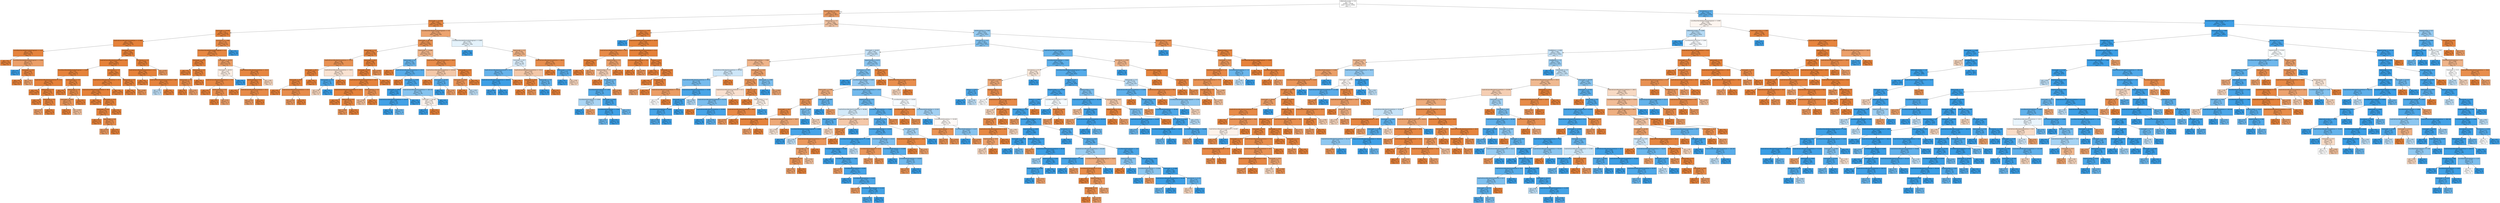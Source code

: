 digraph Tree {
node [shape=box, style="filled", color="black", fontname="helvetica"] ;
edge [fontname="helvetica"] ;
0 [label="isMethodInvocation <= 0.0\ngini = 0.5\nsamples = 42780\nvalue = [21375, 21405]\nclass = 1", fillcolor="#ffffff"] ;
1 [label="largestLineGap <= 0.004\ngini = 0.279\nsamples = 21762\nvalue = [18111, 3651]\nclass = 0", fillcolor="#ea9a61"] ;
0 -> 1 [labeldistance=2.5, labelangle=45, headlabel="True"] ;
2 [label="charLength <= 41.008\ngini = 0.083\nsamples = 12902\nvalue = [12339, 563]\nclass = 0", fillcolor="#e68742"] ;
1 -> 2 ;
3 [label="charLength <= 35.092\ngini = 0.01\nsamples = 10526\nvalue = [10471, 55]\nclass = 0", fillcolor="#e5823a"] ;
2 -> 3 ;
4 [label="maxEndColumnNumberInCurrentLine <= 27.862\ngini = 0.003\nsamples = 9989\nvalue = [9973, 16]\nclass = 0", fillcolor="#e58139"] ;
3 -> 4 ;
5 [label="numsParentVariableDeclarationFragment <= 0.24\ngini = 0.028\nsamples = 499\nvalue = [492, 7]\nclass = 0", fillcolor="#e5833c"] ;
4 -> 5 ;
6 [label="gini = 0.0\nsamples = 462\nvalue = [462, 0]\nclass = 0", fillcolor="#e58139"] ;
5 -> 6 ;
7 [label="numsParentVariableDeclarationFragment <= 0.938\ngini = 0.307\nsamples = 37\nvalue = [30, 7]\nclass = 0", fillcolor="#eb9e67"] ;
5 -> 7 ;
8 [label="gini = 0.0\nsamples = 6\nvalue = [0, 6]\nclass = 1", fillcolor="#399de5"] ;
7 -> 8 ;
9 [label="charLength <= 10.0\ngini = 0.062\nsamples = 31\nvalue = [30, 1]\nclass = 0", fillcolor="#e68540"] ;
7 -> 9 ;
10 [label="gini = 0.0\nsamples = 26\nvalue = [26, 0]\nclass = 0", fillcolor="#e58139"] ;
9 -> 10 ;
11 [label="gini = 0.32\nsamples = 5\nvalue = [4, 1]\nclass = 0", fillcolor="#eca06a"] ;
9 -> 11 ;
12 [label="charLength <= 28.5\ngini = 0.002\nsamples = 9490\nvalue = [9481, 9]\nclass = 0", fillcolor="#e58139"] ;
4 -> 12 ;
13 [label="maxEndColumnNumberInCurrentLine <= 33.5\ngini = 0.001\nsamples = 8635\nvalue = [8630, 5]\nclass = 0", fillcolor="#e58139"] ;
12 -> 13 ;
14 [label="numsParentVariableDeclarationFragment <= 0.029\ngini = 0.01\nsamples = 610\nvalue = [607, 3]\nclass = 0", fillcolor="#e5823a"] ;
13 -> 14 ;
15 [label="maxEndColumnNumberInCurrentLine <= 32.5\ngini = 0.004\nsamples = 542\nvalue = [541, 1]\nclass = 0", fillcolor="#e58139"] ;
14 -> 15 ;
16 [label="gini = 0.0\nsamples = 440\nvalue = [440, 0]\nclass = 0", fillcolor="#e58139"] ;
15 -> 16 ;
17 [label="tokenLength <= 2.5\ngini = 0.019\nsamples = 102\nvalue = [101, 1]\nclass = 0", fillcolor="#e5823b"] ;
15 -> 17 ;
18 [label="gini = 0.0\nsamples = 64\nvalue = [64, 0]\nclass = 0", fillcolor="#e58139"] ;
17 -> 18 ;
19 [label="charLength <= 7.5\ngini = 0.051\nsamples = 38\nvalue = [37, 1]\nclass = 0", fillcolor="#e6843e"] ;
17 -> 19 ;
20 [label="gini = 0.32\nsamples = 5\nvalue = [4, 1]\nclass = 0", fillcolor="#eca06a"] ;
19 -> 20 ;
21 [label="gini = 0.0\nsamples = 33\nvalue = [33, 0]\nclass = 0", fillcolor="#e58139"] ;
19 -> 21 ;
22 [label="isArithmeticExp <= 0.5\ngini = 0.057\nsamples = 68\nvalue = [66, 2]\nclass = 0", fillcolor="#e6853f"] ;
14 -> 22 ;
23 [label="gini = 0.0\nsamples = 43\nvalue = [43, 0]\nclass = 0", fillcolor="#e58139"] ;
22 -> 23 ;
24 [label="tokenLength <= 3.5\ngini = 0.147\nsamples = 25\nvalue = [23, 2]\nclass = 0", fillcolor="#e78c4a"] ;
22 -> 24 ;
25 [label="charLength <= 6.647\ngini = 0.245\nsamples = 14\nvalue = [12, 2]\nclass = 0", fillcolor="#e9965a"] ;
24 -> 25 ;
26 [label="gini = 0.0\nsamples = 8\nvalue = [8, 0]\nclass = 0", fillcolor="#e58139"] ;
25 -> 26 ;
27 [label="gini = 0.444\nsamples = 6\nvalue = [4, 2]\nclass = 0", fillcolor="#f2c09c"] ;
25 -> 27 ;
28 [label="gini = 0.0\nsamples = 11\nvalue = [11, 0]\nclass = 0", fillcolor="#e58139"] ;
24 -> 28 ;
29 [label="occurrences <= 1.5\ngini = 0.0\nsamples = 8025\nvalue = [8023, 2]\nclass = 0", fillcolor="#e58139"] ;
13 -> 29 ;
30 [label="maxEndColumnNumberInCurrentLine <= 47.5\ngini = 0.0\nsamples = 7756\nvalue = [7755, 1]\nclass = 0", fillcolor="#e58139"] ;
29 -> 30 ;
31 [label="maxEndColumnNumberInCurrentLine <= 46.5\ngini = 0.001\nsamples = 1803\nvalue = [1802, 1]\nclass = 0", fillcolor="#e58139"] ;
30 -> 31 ;
32 [label="gini = 0.0\nsamples = 1655\nvalue = [1655, 0]\nclass = 0", fillcolor="#e58139"] ;
31 -> 32 ;
33 [label="charLength <= 13.5\ngini = 0.013\nsamples = 148\nvalue = [147, 1]\nclass = 0", fillcolor="#e5823a"] ;
31 -> 33 ;
34 [label="charLength <= 12.0\ngini = 0.033\nsamples = 59\nvalue = [58, 1]\nclass = 0", fillcolor="#e5833c"] ;
33 -> 34 ;
35 [label="gini = 0.0\nsamples = 47\nvalue = [47, 0]\nclass = 0", fillcolor="#e58139"] ;
34 -> 35 ;
36 [label="tokenLength <= 4.0\ngini = 0.153\nsamples = 12\nvalue = [11, 1]\nclass = 0", fillcolor="#e78c4b"] ;
34 -> 36 ;
37 [label="gini = 0.278\nsamples = 6\nvalue = [5, 1]\nclass = 0", fillcolor="#ea9a61"] ;
36 -> 37 ;
38 [label="gini = 0.0\nsamples = 6\nvalue = [6, 0]\nclass = 0", fillcolor="#e58139"] ;
36 -> 38 ;
39 [label="gini = 0.0\nsamples = 89\nvalue = [89, 0]\nclass = 0", fillcolor="#e58139"] ;
33 -> 39 ;
40 [label="gini = 0.0\nsamples = 5953\nvalue = [5953, 0]\nclass = 0", fillcolor="#e58139"] ;
30 -> 40 ;
41 [label="tokenLength <= 2.5\ngini = 0.007\nsamples = 269\nvalue = [268, 1]\nclass = 0", fillcolor="#e5813a"] ;
29 -> 41 ;
42 [label="gini = 0.0\nsamples = 262\nvalue = [262, 0]\nclass = 0", fillcolor="#e58139"] ;
41 -> 42 ;
43 [label="gini = 0.245\nsamples = 7\nvalue = [6, 1]\nclass = 0", fillcolor="#e9965a"] ;
41 -> 43 ;
44 [label="occurrences <= 1.5\ngini = 0.009\nsamples = 855\nvalue = [851, 4]\nclass = 0", fillcolor="#e5823a"] ;
12 -> 44 ;
45 [label="maxEndColumnNumberInCurrentLine <= 97.5\ngini = 0.007\nsamples = 849\nvalue = [846, 3]\nclass = 0", fillcolor="#e5813a"] ;
44 -> 45 ;
46 [label="gini = 0.0\nsamples = 622\nvalue = [622, 0]\nclass = 0", fillcolor="#e58139"] ;
45 -> 46 ;
47 [label="maxEndColumnNumberInCurrentLine <= 98.5\ngini = 0.026\nsamples = 227\nvalue = [224, 3]\nclass = 0", fillcolor="#e5833c"] ;
45 -> 47 ;
48 [label="gini = 0.48\nsamples = 5\nvalue = [2, 3]\nclass = 1", fillcolor="#bddef6"] ;
47 -> 48 ;
49 [label="gini = 0.0\nsamples = 222\nvalue = [222, 0]\nclass = 0", fillcolor="#e58139"] ;
47 -> 49 ;
50 [label="gini = 0.278\nsamples = 6\nvalue = [5, 1]\nclass = 0", fillcolor="#ea9a61"] ;
44 -> 50 ;
51 [label="occurrences <= 1.082\ngini = 0.135\nsamples = 537\nvalue = [498, 39]\nclass = 0", fillcolor="#e78b49"] ;
3 -> 51 ;
52 [label="numsParentVariableDeclarationFragment <= 0.5\ngini = 0.084\nsamples = 521\nvalue = [498, 23]\nclass = 0", fillcolor="#e68742"] ;
51 -> 52 ;
53 [label="charLength <= 40.5\ngini = 0.005\nsamples = 395\nvalue = [394, 1]\nclass = 0", fillcolor="#e5813a"] ;
52 -> 53 ;
54 [label="gini = 0.0\nsamples = 350\nvalue = [350, 0]\nclass = 0", fillcolor="#e58139"] ;
53 -> 54 ;
55 [label="tokenLength <= 4.5\ngini = 0.043\nsamples = 45\nvalue = [44, 1]\nclass = 0", fillcolor="#e6843d"] ;
53 -> 55 ;
56 [label="tokenLength <= 3.5\ngini = 0.142\nsamples = 13\nvalue = [12, 1]\nclass = 0", fillcolor="#e78c49"] ;
55 -> 56 ;
57 [label="gini = 0.0\nsamples = 8\nvalue = [8, 0]\nclass = 0", fillcolor="#e58139"] ;
56 -> 57 ;
58 [label="gini = 0.32\nsamples = 5\nvalue = [4, 1]\nclass = 0", fillcolor="#eca06a"] ;
56 -> 58 ;
59 [label="gini = 0.0\nsamples = 32\nvalue = [32, 0]\nclass = 0", fillcolor="#e58139"] ;
55 -> 59 ;
60 [label="charLength <= 36.972\ngini = 0.288\nsamples = 126\nvalue = [104, 22]\nclass = 0", fillcolor="#ea9c63"] ;
52 -> 60 ;
61 [label="charLength <= 36.011\ngini = 0.497\nsamples = 41\nvalue = [22, 19]\nclass = 0", fillcolor="#fbeee4"] ;
60 -> 61 ;
62 [label="maxEndColumnNumberInCurrentLine <= 77.0\ngini = 0.083\nsamples = 23\nvalue = [22, 1]\nclass = 0", fillcolor="#e68742"] ;
61 -> 62 ;
63 [label="gini = 0.0\nsamples = 12\nvalue = [12, 0]\nclass = 0", fillcolor="#e58139"] ;
62 -> 63 ;
64 [label="isArithmeticExp <= 0.5\ngini = 0.165\nsamples = 11\nvalue = [10, 1]\nclass = 0", fillcolor="#e88e4d"] ;
62 -> 64 ;
65 [label="gini = 0.0\nsamples = 6\nvalue = [6, 0]\nclass = 0", fillcolor="#e58139"] ;
64 -> 65 ;
66 [label="gini = 0.32\nsamples = 5\nvalue = [4, 1]\nclass = 0", fillcolor="#eca06a"] ;
64 -> 66 ;
67 [label="gini = 0.0\nsamples = 18\nvalue = [0, 18]\nclass = 1", fillcolor="#399de5"] ;
61 -> 67 ;
68 [label="maxEndColumnNumberInCurrentLine <= 121.5\ngini = 0.068\nsamples = 85\nvalue = [82, 3]\nclass = 0", fillcolor="#e68640"] ;
60 -> 68 ;
69 [label="isArithmeticExp <= 0.5\ngini = 0.025\nsamples = 80\nvalue = [79, 1]\nclass = 0", fillcolor="#e5833c"] ;
68 -> 69 ;
70 [label="gini = 0.0\nsamples = 65\nvalue = [65, 0]\nclass = 0", fillcolor="#e58139"] ;
69 -> 70 ;
71 [label="maxEndColumnNumberInCurrentLine <= 85.5\ngini = 0.124\nsamples = 15\nvalue = [14, 1]\nclass = 0", fillcolor="#e78a47"] ;
69 -> 71 ;
72 [label="gini = 0.278\nsamples = 6\nvalue = [5, 1]\nclass = 0", fillcolor="#ea9a61"] ;
71 -> 72 ;
73 [label="gini = 0.0\nsamples = 9\nvalue = [9, 0]\nclass = 0", fillcolor="#e58139"] ;
71 -> 73 ;
74 [label="gini = 0.48\nsamples = 5\nvalue = [3, 2]\nclass = 0", fillcolor="#f6d5bd"] ;
68 -> 74 ;
75 [label="gini = 0.0\nsamples = 16\nvalue = [0, 16]\nclass = 1", fillcolor="#399de5"] ;
51 -> 75 ;
76 [label="numsParentVariableDeclarationFragment <= 0.0\ngini = 0.336\nsamples = 2376\nvalue = [1868, 508]\nclass = 0", fillcolor="#eca36f"] ;
2 -> 76 ;
77 [label="charLength <= 86.219\ngini = 0.197\nsamples = 1800\nvalue = [1601, 199]\nclass = 0", fillcolor="#e89152"] ;
76 -> 77 ;
78 [label="tokenLength <= 5.5\ngini = 0.059\nsamples = 1249\nvalue = [1211, 38]\nclass = 0", fillcolor="#e6853f"] ;
77 -> 78 ;
79 [label="maxEndColumnNumberInCurrentLine <= 112.5\ngini = 0.196\nsamples = 308\nvalue = [274, 34]\nclass = 0", fillcolor="#e89152"] ;
78 -> 79 ;
80 [label="charLength <= 45.5\ngini = 0.009\nsamples = 232\nvalue = [231, 1]\nclass = 0", fillcolor="#e5823a"] ;
79 -> 80 ;
81 [label="charLength <= 44.5\ngini = 0.026\nsamples = 75\nvalue = [74, 1]\nclass = 0", fillcolor="#e5833c"] ;
80 -> 81 ;
82 [label="gini = 0.0\nsamples = 63\nvalue = [63, 0]\nclass = 0", fillcolor="#e58139"] ;
81 -> 82 ;
83 [label="maxEndColumnNumberInCurrentLine <= 87.0\ngini = 0.153\nsamples = 12\nvalue = [11, 1]\nclass = 0", fillcolor="#e78c4b"] ;
81 -> 83 ;
84 [label="gini = 0.278\nsamples = 6\nvalue = [5, 1]\nclass = 0", fillcolor="#ea9a61"] ;
83 -> 84 ;
85 [label="gini = 0.0\nsamples = 6\nvalue = [6, 0]\nclass = 0", fillcolor="#e58139"] ;
83 -> 85 ;
86 [label="gini = 0.0\nsamples = 157\nvalue = [157, 0]\nclass = 0", fillcolor="#e58139"] ;
80 -> 86 ;
87 [label="maxEndColumnNumberInCurrentLine <= 119.5\ngini = 0.491\nsamples = 76\nvalue = [43, 33]\nclass = 0", fillcolor="#f9e2d1"] ;
79 -> 87 ;
88 [label="tokenLength <= 4.21\ngini = 0.153\nsamples = 36\nvalue = [3, 33]\nclass = 1", fillcolor="#4ba6e7"] ;
87 -> 88 ;
89 [label="gini = 0.48\nsamples = 5\nvalue = [3, 2]\nclass = 0", fillcolor="#f6d5bd"] ;
88 -> 89 ;
90 [label="gini = 0.0\nsamples = 31\nvalue = [0, 31]\nclass = 1", fillcolor="#399de5"] ;
88 -> 90 ;
91 [label="gini = 0.0\nsamples = 40\nvalue = [40, 0]\nclass = 0", fillcolor="#e58139"] ;
87 -> 91 ;
92 [label="charLength <= 85.5\ngini = 0.008\nsamples = 941\nvalue = [937, 4]\nclass = 0", fillcolor="#e5823a"] ;
78 -> 92 ;
93 [label="charLength <= 48.5\ngini = 0.006\nsamples = 933\nvalue = [930, 3]\nclass = 0", fillcolor="#e5813a"] ;
92 -> 93 ;
94 [label="maxEndColumnNumberInCurrentLine <= 163.5\ngini = 0.024\nsamples = 250\nvalue = [247, 3]\nclass = 0", fillcolor="#e5833b"] ;
93 -> 94 ;
95 [label="maxEndColumnNumberInCurrentLine <= 125.5\ngini = 0.009\nsamples = 234\nvalue = [233, 1]\nclass = 0", fillcolor="#e5823a"] ;
94 -> 95 ;
96 [label="gini = 0.0\nsamples = 205\nvalue = [205, 0]\nclass = 0", fillcolor="#e58139"] ;
95 -> 96 ;
97 [label="tokenLength <= 6.5\ngini = 0.067\nsamples = 29\nvalue = [28, 1]\nclass = 0", fillcolor="#e68640"] ;
95 -> 97 ;
98 [label="gini = 0.245\nsamples = 7\nvalue = [6, 1]\nclass = 0", fillcolor="#e9965a"] ;
97 -> 98 ;
99 [label="gini = 0.0\nsamples = 22\nvalue = [22, 0]\nclass = 0", fillcolor="#e58139"] ;
97 -> 99 ;
100 [label="isArithmeticExp <= 0.5\ngini = 0.219\nsamples = 16\nvalue = [14, 2]\nclass = 0", fillcolor="#e99355"] ;
94 -> 100 ;
101 [label="gini = 0.444\nsamples = 6\nvalue = [4, 2]\nclass = 0", fillcolor="#f2c09c"] ;
100 -> 101 ;
102 [label="gini = 0.0\nsamples = 10\nvalue = [10, 0]\nclass = 0", fillcolor="#e58139"] ;
100 -> 102 ;
103 [label="gini = 0.0\nsamples = 683\nvalue = [683, 0]\nclass = 0", fillcolor="#e58139"] ;
93 -> 103 ;
104 [label="gini = 0.219\nsamples = 8\nvalue = [7, 1]\nclass = 0", fillcolor="#e99355"] ;
92 -> 104 ;
105 [label="tokenLength <= 10.986\ngini = 0.414\nsamples = 551\nvalue = [390, 161]\nclass = 0", fillcolor="#f0b58b"] ;
77 -> 105 ;
106 [label="tokenLength <= 6.5\ngini = 0.314\nsamples = 164\nvalue = [32, 132]\nclass = 1", fillcolor="#69b5eb"] ;
105 -> 106 ;
107 [label="gini = 0.0\nsamples = 12\nvalue = [12, 0]\nclass = 0", fillcolor="#e58139"] ;
106 -> 107 ;
108 [label="maxEndColumnNumberInCurrentLine <= 120.0\ngini = 0.229\nsamples = 152\nvalue = [20, 132]\nclass = 1", fillcolor="#57ace9"] ;
106 -> 108 ;
109 [label="gini = 0.0\nsamples = 9\nvalue = [9, 0]\nclass = 0", fillcolor="#e58139"] ;
108 -> 109 ;
110 [label="tokenLength <= 7.978\ngini = 0.142\nsamples = 143\nvalue = [11, 132]\nclass = 1", fillcolor="#49a5e7"] ;
108 -> 110 ;
111 [label="charLength <= 100.5\ngini = 0.019\nsamples = 107\nvalue = [1, 106]\nclass = 1", fillcolor="#3b9ee5"] ;
110 -> 111 ;
112 [label="maxEndColumnNumberInCurrentLine <= 125.97\ngini = 0.08\nsamples = 24\nvalue = [1, 23]\nclass = 1", fillcolor="#42a1e6"] ;
111 -> 112 ;
113 [label="gini = 0.0\nsamples = 19\nvalue = [0, 19]\nclass = 1", fillcolor="#399de5"] ;
112 -> 113 ;
114 [label="gini = 0.32\nsamples = 5\nvalue = [1, 4]\nclass = 1", fillcolor="#6ab6ec"] ;
112 -> 114 ;
115 [label="gini = 0.0\nsamples = 83\nvalue = [0, 83]\nclass = 1", fillcolor="#399de5"] ;
111 -> 115 ;
116 [label="maxEndColumnNumberInCurrentLine <= 189.336\ngini = 0.401\nsamples = 36\nvalue = [10, 26]\nclass = 1", fillcolor="#85c3ef"] ;
110 -> 116 ;
117 [label="charLength <= 94.382\ngini = 0.499\nsamples = 19\nvalue = [10, 9]\nclass = 0", fillcolor="#fcf2eb"] ;
116 -> 117 ;
118 [label="gini = 0.0\nsamples = 9\nvalue = [0, 9]\nclass = 1", fillcolor="#399de5"] ;
117 -> 118 ;
119 [label="gini = 0.0\nsamples = 10\nvalue = [10, 0]\nclass = 0", fillcolor="#e58139"] ;
117 -> 119 ;
120 [label="gini = 0.0\nsamples = 17\nvalue = [0, 17]\nclass = 1", fillcolor="#399de5"] ;
116 -> 120 ;
121 [label="maxEndColumnNumberInCurrentLine <= 128.5\ngini = 0.139\nsamples = 387\nvalue = [358, 29]\nclass = 0", fillcolor="#e78b49"] ;
105 -> 121 ;
122 [label="maxEndColumnNumberInCurrentLine <= 124.067\ngini = 0.459\nsamples = 73\nvalue = [47, 26]\nclass = 0", fillcolor="#f3c7a7"] ;
121 -> 122 ;
123 [label="gini = 0.0\nsamples = 43\nvalue = [43, 0]\nclass = 0", fillcolor="#e58139"] ;
122 -> 123 ;
124 [label="charLength <= 93.007\ngini = 0.231\nsamples = 30\nvalue = [4, 26]\nclass = 1", fillcolor="#57ace9"] ;
122 -> 124 ;
125 [label="gini = 0.0\nsamples = 25\nvalue = [0, 25]\nclass = 1", fillcolor="#399de5"] ;
124 -> 125 ;
126 [label="gini = 0.32\nsamples = 5\nvalue = [4, 1]\nclass = 0", fillcolor="#eca06a"] ;
124 -> 126 ;
127 [label="tokenLength <= 12.5\ngini = 0.019\nsamples = 314\nvalue = [311, 3]\nclass = 0", fillcolor="#e5823b"] ;
121 -> 127 ;
128 [label="charLength <= 118.0\ngini = 0.227\nsamples = 23\nvalue = [20, 3]\nclass = 0", fillcolor="#e99457"] ;
127 -> 128 ;
129 [label="gini = 0.0\nsamples = 18\nvalue = [18, 0]\nclass = 0", fillcolor="#e58139"] ;
128 -> 129 ;
130 [label="gini = 0.48\nsamples = 5\nvalue = [2, 3]\nclass = 1", fillcolor="#bddef6"] ;
128 -> 130 ;
131 [label="gini = 0.0\nsamples = 291\nvalue = [291, 0]\nclass = 0", fillcolor="#e58139"] ;
127 -> 131 ;
132 [label="numsParentVariableDeclarationFragment <= 0.999\ngini = 0.497\nsamples = 576\nvalue = [267, 309]\nclass = 1", fillcolor="#e4f2fb"] ;
76 -> 132 ;
133 [label="gini = 0.0\nsamples = 206\nvalue = [0, 206]\nclass = 1", fillcolor="#399de5"] ;
132 -> 133 ;
134 [label="tokenLength <= 4.5\ngini = 0.402\nsamples = 370\nvalue = [267, 103]\nclass = 0", fillcolor="#efb285"] ;
132 -> 134 ;
135 [label="charLength <= 42.5\ngini = 0.494\nsamples = 152\nvalue = [68, 84]\nclass = 1", fillcolor="#d9ecfa"] ;
134 -> 135 ;
136 [label="maxEndColumnNumberInCurrentLine <= 91.0\ngini = 0.301\nsamples = 65\nvalue = [12, 53]\nclass = 1", fillcolor="#66b3eb"] ;
135 -> 136 ;
137 [label="maxEndColumnNumberInCurrentLine <= 86.021\ngini = 0.036\nsamples = 54\nvalue = [1, 53]\nclass = 1", fillcolor="#3d9fe5"] ;
136 -> 137 ;
138 [label="gini = 0.062\nsamples = 31\nvalue = [1, 30]\nclass = 1", fillcolor="#40a0e6"] ;
137 -> 138 ;
139 [label="gini = 0.0\nsamples = 23\nvalue = [0, 23]\nclass = 1", fillcolor="#399de5"] ;
137 -> 139 ;
140 [label="gini = 0.0\nsamples = 11\nvalue = [11, 0]\nclass = 0", fillcolor="#e58139"] ;
136 -> 140 ;
141 [label="maxEndColumnNumberInCurrentLine <= 125.0\ngini = 0.459\nsamples = 87\nvalue = [56, 31]\nclass = 0", fillcolor="#f3c7a7"] ;
135 -> 141 ;
142 [label="charLength <= 56.5\ngini = 0.038\nsamples = 51\nvalue = [50, 1]\nclass = 0", fillcolor="#e6843d"] ;
141 -> 142 ;
143 [label="gini = 0.0\nsamples = 44\nvalue = [44, 0]\nclass = 0", fillcolor="#e58139"] ;
142 -> 143 ;
144 [label="gini = 0.245\nsamples = 7\nvalue = [6, 1]\nclass = 0", fillcolor="#e9965a"] ;
142 -> 144 ;
145 [label="tokenLength <= 3.0\ngini = 0.278\nsamples = 36\nvalue = [6, 30]\nclass = 1", fillcolor="#61b1ea"] ;
141 -> 145 ;
146 [label="gini = 0.0\nsamples = 30\nvalue = [0, 30]\nclass = 1", fillcolor="#399de5"] ;
145 -> 146 ;
147 [label="gini = 0.0\nsamples = 6\nvalue = [6, 0]\nclass = 0", fillcolor="#e58139"] ;
145 -> 147 ;
148 [label="maxEndColumnNumberInCurrentLine <= 240.5\ngini = 0.159\nsamples = 218\nvalue = [199, 19]\nclass = 0", fillcolor="#e78d4c"] ;
134 -> 148 ;
149 [label="gini = 0.0\nsamples = 196\nvalue = [196, 0]\nclass = 0", fillcolor="#e58139"] ;
148 -> 149 ;
150 [label="tokenLength <= 8.599\ngini = 0.236\nsamples = 22\nvalue = [3, 19]\nclass = 1", fillcolor="#58ace9"] ;
148 -> 150 ;
151 [label="gini = 0.0\nsamples = 17\nvalue = [0, 17]\nclass = 1", fillcolor="#399de5"] ;
150 -> 151 ;
152 [label="gini = 0.48\nsamples = 5\nvalue = [3, 2]\nclass = 0", fillcolor="#f6d5bd"] ;
150 -> 152 ;
153 [label="tokenLength <= 1.0\ngini = 0.454\nsamples = 8860\nvalue = [5772, 3088]\nclass = 0", fillcolor="#f3c4a3"] ;
1 -> 153 ;
154 [label="occurrences <= 1.977\ngini = 0.03\nsamples = 4424\nvalue = [4357, 67]\nclass = 0", fillcolor="#e5833c"] ;
153 -> 154 ;
155 [label="gini = 0.0\nsamples = 13\nvalue = [0, 13]\nclass = 1", fillcolor="#399de5"] ;
154 -> 155 ;
156 [label="maxEndColumnNumberInCurrentLine <= 50.97\ngini = 0.024\nsamples = 4411\nvalue = [4357, 54]\nclass = 0", fillcolor="#e5833b"] ;
154 -> 156 ;
157 [label="maxEndColumnNumberInCurrentLine <= 46.5\ngini = 0.12\nsamples = 812\nvalue = [760, 52]\nclass = 0", fillcolor="#e78a47"] ;
156 -> 157 ;
158 [label="charLength <= 16.5\ngini = 0.004\nsamples = 560\nvalue = [559, 1]\nclass = 0", fillcolor="#e58139"] ;
157 -> 158 ;
159 [label="gini = 0.0\nsamples = 555\nvalue = [555, 0]\nclass = 0", fillcolor="#e58139"] ;
158 -> 159 ;
160 [label="gini = 0.32\nsamples = 5\nvalue = [4, 1]\nclass = 0", fillcolor="#eca06a"] ;
158 -> 160 ;
161 [label="largestLineGap <= 4.5\ngini = 0.323\nsamples = 252\nvalue = [201, 51]\nclass = 0", fillcolor="#eca16b"] ;
157 -> 161 ;
162 [label="largestLineGap <= 3.5\ngini = 0.474\nsamples = 132\nvalue = [81, 51]\nclass = 0", fillcolor="#f5d0b6"] ;
161 -> 162 ;
163 [label="gini = 0.0\nsamples = 67\nvalue = [67, 0]\nclass = 0", fillcolor="#e58139"] ;
162 -> 163 ;
164 [label="charLength <= 4.0\ngini = 0.338\nsamples = 65\nvalue = [14, 51]\nclass = 1", fillcolor="#6fb8ec"] ;
162 -> 164 ;
165 [label="numsParentArithmeticExp <= 1.095\ngini = 0.191\nsamples = 56\nvalue = [6, 50]\nclass = 1", fillcolor="#51a9e8"] ;
164 -> 165 ;
166 [label="numsParentArithmeticExp <= 0.944\ngini = 0.463\nsamples = 11\nvalue = [4, 7]\nclass = 1", fillcolor="#aad5f4"] ;
165 -> 166 ;
167 [label="gini = 0.0\nsamples = 6\nvalue = [0, 6]\nclass = 1", fillcolor="#399de5"] ;
166 -> 167 ;
168 [label="gini = 0.32\nsamples = 5\nvalue = [4, 1]\nclass = 0", fillcolor="#eca06a"] ;
166 -> 168 ;
169 [label="charLength <= 2.852\ngini = 0.085\nsamples = 45\nvalue = [2, 43]\nclass = 1", fillcolor="#42a2e6"] ;
165 -> 169 ;
170 [label="numsParentArithmeticExp <= 2.054\ngini = 0.049\nsamples = 40\nvalue = [1, 39]\nclass = 1", fillcolor="#3ea0e6"] ;
169 -> 170 ;
171 [label="gini = 0.32\nsamples = 5\nvalue = [1, 4]\nclass = 1", fillcolor="#6ab6ec"] ;
170 -> 171 ;
172 [label="gini = 0.0\nsamples = 35\nvalue = [0, 35]\nclass = 1", fillcolor="#399de5"] ;
170 -> 172 ;
173 [label="gini = 0.32\nsamples = 5\nvalue = [1, 4]\nclass = 1", fillcolor="#6ab6ec"] ;
169 -> 173 ;
174 [label="gini = 0.198\nsamples = 9\nvalue = [8, 1]\nclass = 0", fillcolor="#e89152"] ;
164 -> 174 ;
175 [label="gini = 0.0\nsamples = 120\nvalue = [120, 0]\nclass = 0", fillcolor="#e58139"] ;
161 -> 175 ;
176 [label="maxEndColumnNumberInCurrentLine <= 51.5\ngini = 0.001\nsamples = 3599\nvalue = [3597, 2]\nclass = 0", fillcolor="#e58139"] ;
156 -> 176 ;
177 [label="numsParentArithmeticExp <= 4.0\ngini = 0.04\nsamples = 49\nvalue = [48, 1]\nclass = 0", fillcolor="#e6843d"] ;
176 -> 177 ;
178 [label="gini = 0.0\nsamples = 42\nvalue = [42, 0]\nclass = 0", fillcolor="#e58139"] ;
177 -> 178 ;
179 [label="gini = 0.245\nsamples = 7\nvalue = [6, 1]\nclass = 0", fillcolor="#e9965a"] ;
177 -> 179 ;
180 [label="isLiteral <= 0.5\ngini = 0.001\nsamples = 3550\nvalue = [3549, 1]\nclass = 0", fillcolor="#e58139"] ;
176 -> 180 ;
181 [label="gini = 0.0\nsamples = 2971\nvalue = [2971, 0]\nclass = 0", fillcolor="#e58139"] ;
180 -> 181 ;
182 [label="charLength <= 6.5\ngini = 0.003\nsamples = 579\nvalue = [578, 1]\nclass = 0", fillcolor="#e58139"] ;
180 -> 182 ;
183 [label="gini = 0.0\nsamples = 537\nvalue = [537, 0]\nclass = 0", fillcolor="#e58139"] ;
182 -> 183 ;
184 [label="charLength <= 7.5\ngini = 0.046\nsamples = 42\nvalue = [41, 1]\nclass = 0", fillcolor="#e6843e"] ;
182 -> 184 ;
185 [label="gini = 0.32\nsamples = 5\nvalue = [4, 1]\nclass = 0", fillcolor="#eca06a"] ;
184 -> 185 ;
186 [label="gini = 0.0\nsamples = 37\nvalue = [37, 0]\nclass = 0", fillcolor="#e58139"] ;
184 -> 186 ;
187 [label="isArithmeticExp <= 0.996\ngini = 0.434\nsamples = 4436\nvalue = [1415, 3021]\nclass = 1", fillcolor="#96cbf1"] ;
153 -> 187 ;
188 [label="occurrences <= 2.0\ngini = 0.387\nsamples = 4029\nvalue = [1057, 2972]\nclass = 1", fillcolor="#7fc0ee"] ;
187 -> 188 ;
189 [label="charLength <= 10.022\ngini = 0.487\nsamples = 1456\nvalue = [609, 847]\nclass = 1", fillcolor="#c7e3f8"] ;
188 -> 189 ;
190 [label="numsParentArithmeticExp <= 0.982\ngini = 0.415\nsamples = 446\nvalue = [315, 131]\nclass = 0", fillcolor="#f0b58b"] ;
189 -> 190 ;
191 [label="maxEndColumnNumberInCurrentLine <= 61.831\ngini = 0.489\nsamples = 110\nvalue = [47, 63]\nclass = 1", fillcolor="#cde6f8"] ;
190 -> 191 ;
192 [label="maxEndColumnNumberInCurrentLine <= 47.0\ngini = 0.356\nsamples = 82\nvalue = [19, 63]\nclass = 1", fillcolor="#75bbed"] ;
191 -> 192 ;
193 [label="maxEndColumnNumberInCurrentLine <= 39.16\ngini = 0.291\nsamples = 17\nvalue = [14, 3]\nclass = 0", fillcolor="#eb9c63"] ;
192 -> 193 ;
194 [label="gini = 0.5\nsamples = 6\nvalue = [3, 3]\nclass = 0", fillcolor="#ffffff"] ;
193 -> 194 ;
195 [label="gini = 0.0\nsamples = 11\nvalue = [11, 0]\nclass = 0", fillcolor="#e58139"] ;
193 -> 195 ;
196 [label="maxEndColumnNumberInCurrentLine <= 54.88\ngini = 0.142\nsamples = 65\nvalue = [5, 60]\nclass = 1", fillcolor="#49a5e7"] ;
192 -> 196 ;
197 [label="charLength <= 6.5\ngini = 0.068\nsamples = 57\nvalue = [2, 55]\nclass = 1", fillcolor="#40a1e6"] ;
196 -> 197 ;
198 [label="numsParentArithmeticExp <= 0.001\ngini = 0.108\nsamples = 35\nvalue = [2, 33]\nclass = 1", fillcolor="#45a3e7"] ;
197 -> 198 ;
199 [label="gini = 0.198\nsamples = 18\nvalue = [2, 16]\nclass = 1", fillcolor="#52a9e8"] ;
198 -> 199 ;
200 [label="gini = 0.0\nsamples = 17\nvalue = [0, 17]\nclass = 1", fillcolor="#399de5"] ;
198 -> 200 ;
201 [label="gini = 0.0\nsamples = 22\nvalue = [0, 22]\nclass = 1", fillcolor="#399de5"] ;
197 -> 201 ;
202 [label="gini = 0.469\nsamples = 8\nvalue = [3, 5]\nclass = 1", fillcolor="#b0d8f5"] ;
196 -> 202 ;
203 [label="gini = 0.0\nsamples = 28\nvalue = [28, 0]\nclass = 0", fillcolor="#e58139"] ;
191 -> 203 ;
204 [label="tokenLength <= 3.143\ngini = 0.323\nsamples = 336\nvalue = [268, 68]\nclass = 0", fillcolor="#eca16b"] ;
190 -> 204 ;
205 [label="charLength <= 5.5\ngini = 0.259\nsamples = 308\nvalue = [261, 47]\nclass = 0", fillcolor="#ea985d"] ;
204 -> 205 ;
206 [label="maxEndColumnNumberInCurrentLine <= 67.5\ngini = 0.49\nsamples = 72\nvalue = [41, 31]\nclass = 0", fillcolor="#f9e0cf"] ;
205 -> 206 ;
207 [label="maxEndColumnNumberInCurrentLine <= 53.755\ngini = 0.369\nsamples = 41\nvalue = [10, 31]\nclass = 1", fillcolor="#79bded"] ;
206 -> 207 ;
208 [label="gini = 0.0\nsamples = 8\nvalue = [8, 0]\nclass = 0", fillcolor="#e58139"] ;
207 -> 208 ;
209 [label="maxEndColumnNumberInCurrentLine <= 54.995\ngini = 0.114\nsamples = 33\nvalue = [2, 31]\nclass = 1", fillcolor="#46a3e7"] ;
207 -> 209 ;
210 [label="gini = 0.0\nsamples = 20\nvalue = [0, 20]\nclass = 1", fillcolor="#399de5"] ;
209 -> 210 ;
211 [label="gini = 0.26\nsamples = 13\nvalue = [2, 11]\nclass = 1", fillcolor="#5dafea"] ;
209 -> 211 ;
212 [label="gini = 0.0\nsamples = 31\nvalue = [31, 0]\nclass = 0", fillcolor="#e58139"] ;
206 -> 212 ;
213 [label="isName <= 0.5\ngini = 0.126\nsamples = 236\nvalue = [220, 16]\nclass = 0", fillcolor="#e78a47"] ;
205 -> 213 ;
214 [label="gini = 0.0\nsamples = 202\nvalue = [202, 0]\nclass = 0", fillcolor="#e58139"] ;
213 -> 214 ;
215 [label="largestLineGap <= 4.0\ngini = 0.498\nsamples = 34\nvalue = [18, 16]\nclass = 0", fillcolor="#fcf1e9"] ;
213 -> 215 ;
216 [label="maxEndColumnNumberInCurrentLine <= 60.5\ngini = 0.105\nsamples = 18\nvalue = [17, 1]\nclass = 0", fillcolor="#e78845"] ;
215 -> 216 ;
217 [label="gini = 0.278\nsamples = 6\nvalue = [5, 1]\nclass = 0", fillcolor="#ea9a61"] ;
216 -> 217 ;
218 [label="gini = 0.0\nsamples = 12\nvalue = [12, 0]\nclass = 0", fillcolor="#e58139"] ;
216 -> 218 ;
219 [label="gini = 0.117\nsamples = 16\nvalue = [1, 15]\nclass = 1", fillcolor="#46a4e7"] ;
215 -> 219 ;
220 [label="tokenLength <= 3.996\ngini = 0.375\nsamples = 28\nvalue = [7, 21]\nclass = 1", fillcolor="#7bbeee"] ;
204 -> 220 ;
221 [label="gini = 0.0\nsamples = 19\nvalue = [0, 19]\nclass = 1", fillcolor="#399de5"] ;
220 -> 221 ;
222 [label="gini = 0.346\nsamples = 9\nvalue = [7, 2]\nclass = 0", fillcolor="#eca572"] ;
220 -> 222 ;
223 [label="largestLineGap <= 8.673\ngini = 0.413\nsamples = 1010\nvalue = [294, 716]\nclass = 1", fillcolor="#8ac5f0"] ;
189 -> 223 ;
224 [label="occurrences <= 1.997\ngini = 0.37\nsamples = 946\nvalue = [232, 714]\nclass = 1", fillcolor="#79bded"] ;
223 -> 224 ;
225 [label="gini = 0.0\nsamples = 201\nvalue = [0, 201]\nclass = 1", fillcolor="#399de5"] ;
224 -> 225 ;
226 [label="numsParentArithmeticExp <= 0.005\ngini = 0.429\nsamples = 745\nvalue = [232, 513]\nclass = 1", fillcolor="#93c9f1"] ;
224 -> 226 ;
227 [label="tokenLength <= 9.186\ngini = 0.387\nsamples = 122\nvalue = [90, 32]\nclass = 0", fillcolor="#eeae7f"] ;
226 -> 227 ;
228 [label="isLiteral <= 0.055\ngini = 0.241\nsamples = 100\nvalue = [86, 14]\nclass = 0", fillcolor="#e99659"] ;
227 -> 228 ;
229 [label="charLength <= 34.5\ngini = 0.107\nsamples = 88\nvalue = [83, 5]\nclass = 0", fillcolor="#e78945"] ;
228 -> 229 ;
230 [label="maxEndColumnNumberInCurrentLine <= 46.0\ngini = 0.028\nsamples = 71\nvalue = [70, 1]\nclass = 0", fillcolor="#e5833c"] ;
229 -> 230 ;
231 [label="gini = 0.32\nsamples = 5\nvalue = [4, 1]\nclass = 0", fillcolor="#eca06a"] ;
230 -> 231 ;
232 [label="gini = 0.0\nsamples = 66\nvalue = [66, 0]\nclass = 0", fillcolor="#e58139"] ;
230 -> 232 ;
233 [label="maxEndColumnNumberInCurrentLine <= 100.5\ngini = 0.36\nsamples = 17\nvalue = [13, 4]\nclass = 0", fillcolor="#eda876"] ;
229 -> 233 ;
234 [label="gini = 0.494\nsamples = 9\nvalue = [5, 4]\nclass = 0", fillcolor="#fae6d7"] ;
233 -> 234 ;
235 [label="gini = 0.0\nsamples = 8\nvalue = [8, 0]\nclass = 0", fillcolor="#e58139"] ;
233 -> 235 ;
236 [label="isLiteral <= 0.84\ngini = 0.375\nsamples = 12\nvalue = [3, 9]\nclass = 1", fillcolor="#7bbeee"] ;
228 -> 236 ;
237 [label="gini = 0.0\nsamples = 7\nvalue = [0, 7]\nclass = 1", fillcolor="#399de5"] ;
236 -> 237 ;
238 [label="gini = 0.48\nsamples = 5\nvalue = [3, 2]\nclass = 0", fillcolor="#f6d5bd"] ;
236 -> 238 ;
239 [label="charLength <= 40.892\ngini = 0.298\nsamples = 22\nvalue = [4, 18]\nclass = 1", fillcolor="#65b3eb"] ;
227 -> 239 ;
240 [label="gini = 0.0\nsamples = 17\nvalue = [0, 17]\nclass = 1", fillcolor="#399de5"] ;
239 -> 240 ;
241 [label="gini = 0.32\nsamples = 5\nvalue = [4, 1]\nclass = 0", fillcolor="#eca06a"] ;
239 -> 241 ;
242 [label="maxEndColumnNumberInCurrentLine <= 179.0\ngini = 0.352\nsamples = 623\nvalue = [142, 481]\nclass = 1", fillcolor="#73baed"] ;
226 -> 242 ;
243 [label="largestLineGap <= 2.01\ngini = 0.307\nsamples = 543\nvalue = [103, 440]\nclass = 1", fillcolor="#67b4eb"] ;
242 -> 243 ;
244 [label="maxEndColumnNumberInCurrentLine <= 48.966\ngini = 0.492\nsamples = 101\nvalue = [44, 57]\nclass = 1", fillcolor="#d2e9f9"] ;
243 -> 244 ;
245 [label="tokenLength <= 4.884\ngini = 0.219\nsamples = 40\nvalue = [5, 35]\nclass = 1", fillcolor="#55abe9"] ;
244 -> 245 ;
246 [label="numsParentVariableDeclarationFragment <= 0.804\ngini = 0.108\nsamples = 35\nvalue = [2, 33]\nclass = 1", fillcolor="#45a3e7"] ;
245 -> 246 ;
247 [label="gini = 0.0\nsamples = 30\nvalue = [0, 30]\nclass = 1", fillcolor="#399de5"] ;
246 -> 247 ;
248 [label="gini = 0.48\nsamples = 5\nvalue = [2, 3]\nclass = 1", fillcolor="#bddef6"] ;
246 -> 248 ;
249 [label="gini = 0.48\nsamples = 5\nvalue = [3, 2]\nclass = 0", fillcolor="#f6d5bd"] ;
245 -> 249 ;
250 [label="maxEndColumnNumberInCurrentLine <= 143.256\ngini = 0.461\nsamples = 61\nvalue = [39, 22]\nclass = 0", fillcolor="#f4c8a9"] ;
244 -> 250 ;
251 [label="isName <= 0.5\ngini = 0.169\nsamples = 43\nvalue = [39, 4]\nclass = 0", fillcolor="#e88e4d"] ;
250 -> 251 ;
252 [label="maxEndColumnNumberInCurrentLine <= 137.5\ngini = 0.252\nsamples = 27\nvalue = [23, 4]\nclass = 0", fillcolor="#ea975b"] ;
251 -> 252 ;
253 [label="tokenLength <= 3.5\ngini = 0.308\nsamples = 21\nvalue = [17, 4]\nclass = 0", fillcolor="#eb9f68"] ;
252 -> 253 ;
254 [label="charLength <= 12.5\ngini = 0.231\nsamples = 15\nvalue = [13, 2]\nclass = 0", fillcolor="#e99457"] ;
253 -> 254 ;
255 [label="gini = 0.32\nsamples = 10\nvalue = [8, 2]\nclass = 0", fillcolor="#eca06a"] ;
254 -> 255 ;
256 [label="gini = 0.0\nsamples = 5\nvalue = [5, 0]\nclass = 0", fillcolor="#e58139"] ;
254 -> 256 ;
257 [label="gini = 0.444\nsamples = 6\nvalue = [4, 2]\nclass = 0", fillcolor="#f2c09c"] ;
253 -> 257 ;
258 [label="gini = 0.0\nsamples = 6\nvalue = [6, 0]\nclass = 0", fillcolor="#e58139"] ;
252 -> 258 ;
259 [label="gini = 0.0\nsamples = 16\nvalue = [16, 0]\nclass = 0", fillcolor="#e58139"] ;
251 -> 259 ;
260 [label="gini = 0.0\nsamples = 18\nvalue = [0, 18]\nclass = 1", fillcolor="#399de5"] ;
250 -> 260 ;
261 [label="numsParentArithmeticExp <= 17.983\ngini = 0.231\nsamples = 442\nvalue = [59, 383]\nclass = 1", fillcolor="#58ace9"] ;
243 -> 261 ;
262 [label="charLength <= 12.5\ngini = 0.211\nsamples = 434\nvalue = [52, 382]\nclass = 1", fillcolor="#54aae9"] ;
261 -> 262 ;
263 [label="numsParentArithmeticExp <= 12.972\ngini = 0.168\nsamples = 388\nvalue = [36, 352]\nclass = 1", fillcolor="#4da7e8"] ;
262 -> 263 ;
264 [label="numsParentVariableDeclarationFragment <= 0.966\ngini = 0.103\nsamples = 313\nvalue = [17, 296]\nclass = 1", fillcolor="#44a3e6"] ;
263 -> 264 ;
265 [label="numsParentArithmeticExp <= 6.982\ngini = 0.093\nsamples = 308\nvalue = [15, 293]\nclass = 1", fillcolor="#43a2e6"] ;
264 -> 265 ;
266 [label="gini = 0.0\nsamples = 131\nvalue = [0, 131]\nclass = 1", fillcolor="#399de5"] ;
265 -> 266 ;
267 [label="numsParentArithmeticExp <= 7.006\ngini = 0.155\nsamples = 177\nvalue = [15, 162]\nclass = 1", fillcolor="#4ba6e7"] ;
265 -> 267 ;
268 [label="gini = 0.278\nsamples = 6\nvalue = [5, 1]\nclass = 0", fillcolor="#ea9a61"] ;
267 -> 268 ;
269 [label="numsParentArithmeticExp <= 8.991\ngini = 0.11\nsamples = 171\nvalue = [10, 161]\nclass = 1", fillcolor="#45a3e7"] ;
267 -> 269 ;
270 [label="gini = 0.0\nsamples = 57\nvalue = [0, 57]\nclass = 1", fillcolor="#399de5"] ;
269 -> 270 ;
271 [label="numsParentArithmeticExp <= 9.004\ngini = 0.16\nsamples = 114\nvalue = [10, 104]\nclass = 1", fillcolor="#4ca6e8"] ;
269 -> 271 ;
272 [label="gini = 0.278\nsamples = 6\nvalue = [5, 1]\nclass = 0", fillcolor="#ea9a61"] ;
271 -> 272 ;
273 [label="numsParentArithmeticExp <= 11.032\ngini = 0.088\nsamples = 108\nvalue = [5, 103]\nclass = 1", fillcolor="#43a2e6"] ;
271 -> 273 ;
274 [label="gini = 0.163\nsamples = 56\nvalue = [5, 51]\nclass = 1", fillcolor="#4ca7e8"] ;
273 -> 274 ;
275 [label="gini = 0.0\nsamples = 52\nvalue = [0, 52]\nclass = 1", fillcolor="#399de5"] ;
273 -> 275 ;
276 [label="gini = 0.48\nsamples = 5\nvalue = [2, 3]\nclass = 1", fillcolor="#bddef6"] ;
264 -> 276 ;
277 [label="numsParentArithmeticExp <= 14.031\ngini = 0.378\nsamples = 75\nvalue = [19, 56]\nclass = 1", fillcolor="#7cbeee"] ;
263 -> 277 ;
278 [label="numsParentArithmeticExp <= 13.5\ngini = 0.245\nsamples = 14\nvalue = [12, 2]\nclass = 0", fillcolor="#e9965a"] ;
277 -> 278 ;
279 [label="gini = 0.278\nsamples = 6\nvalue = [5, 1]\nclass = 0", fillcolor="#ea9a61"] ;
278 -> 279 ;
280 [label="gini = 0.219\nsamples = 8\nvalue = [7, 1]\nclass = 0", fillcolor="#e99355"] ;
278 -> 280 ;
281 [label="numsParentArithmeticExp <= 15.999\ngini = 0.203\nsamples = 61\nvalue = [7, 54]\nclass = 1", fillcolor="#53aae8"] ;
277 -> 281 ;
282 [label="gini = 0.0\nsamples = 29\nvalue = [0, 29]\nclass = 1", fillcolor="#399de5"] ;
281 -> 282 ;
283 [label="numsParentArithmeticExp <= 16.001\ngini = 0.342\nsamples = 32\nvalue = [7, 25]\nclass = 1", fillcolor="#70b8ec"] ;
281 -> 283 ;
284 [label="gini = 0.219\nsamples = 8\nvalue = [7, 1]\nclass = 0", fillcolor="#e99355"] ;
283 -> 284 ;
285 [label="gini = 0.0\nsamples = 24\nvalue = [0, 24]\nclass = 1", fillcolor="#399de5"] ;
283 -> 285 ;
286 [label="charLength <= 34.005\ngini = 0.454\nsamples = 46\nvalue = [16, 30]\nclass = 1", fillcolor="#a3d1f3"] ;
262 -> 286 ;
287 [label="maxEndColumnNumberInCurrentLine <= 114.0\ngini = 0.111\nsamples = 17\nvalue = [16, 1]\nclass = 0", fillcolor="#e78945"] ;
286 -> 287 ;
288 [label="gini = 0.0\nsamples = 12\nvalue = [12, 0]\nclass = 0", fillcolor="#e58139"] ;
287 -> 288 ;
289 [label="gini = 0.32\nsamples = 5\nvalue = [4, 1]\nclass = 0", fillcolor="#eca06a"] ;
287 -> 289 ;
290 [label="gini = 0.0\nsamples = 29\nvalue = [0, 29]\nclass = 1", fillcolor="#399de5"] ;
286 -> 290 ;
291 [label="gini = 0.219\nsamples = 8\nvalue = [7, 1]\nclass = 0", fillcolor="#e99355"] ;
261 -> 291 ;
292 [label="numsParentArithmeticExp <= 10.043\ngini = 0.5\nsamples = 80\nvalue = [39, 41]\nclass = 1", fillcolor="#f5fafe"] ;
242 -> 292 ;
293 [label="numsParentArithmeticExp <= 9.0\ngini = 0.1\nsamples = 19\nvalue = [18, 1]\nclass = 0", fillcolor="#e68844"] ;
292 -> 293 ;
294 [label="gini = 0.0\nsamples = 11\nvalue = [11, 0]\nclass = 0", fillcolor="#e58139"] ;
293 -> 294 ;
295 [label="gini = 0.219\nsamples = 8\nvalue = [7, 1]\nclass = 0", fillcolor="#e99355"] ;
293 -> 295 ;
296 [label="numsParentArithmeticExp <= 11.917\ngini = 0.451\nsamples = 61\nvalue = [21, 40]\nclass = 1", fillcolor="#a1d0f3"] ;
292 -> 296 ;
297 [label="gini = 0.0\nsamples = 20\nvalue = [0, 20]\nclass = 1", fillcolor="#399de5"] ;
296 -> 297 ;
298 [label="numsParentArithmeticExp <= 20.049\ngini = 0.5\nsamples = 41\nvalue = [21, 20]\nclass = 0", fillcolor="#fef9f6"] ;
296 -> 298 ;
299 [label="numsParentArithmeticExp <= 16.0\ngini = 0.219\nsamples = 16\nvalue = [14, 2]\nclass = 0", fillcolor="#e99355"] ;
298 -> 299 ;
300 [label="gini = 0.219\nsamples = 8\nvalue = [7, 1]\nclass = 0", fillcolor="#e99355"] ;
299 -> 300 ;
301 [label="gini = 0.219\nsamples = 8\nvalue = [7, 1]\nclass = 0", fillcolor="#e99355"] ;
299 -> 301 ;
302 [label="numsParentArithmeticExp <= 21.97\ngini = 0.403\nsamples = 25\nvalue = [7, 18]\nclass = 1", fillcolor="#86c3ef"] ;
298 -> 302 ;
303 [label="gini = 0.0\nsamples = 17\nvalue = [0, 17]\nclass = 1", fillcolor="#399de5"] ;
302 -> 303 ;
304 [label="gini = 0.219\nsamples = 8\nvalue = [7, 1]\nclass = 0", fillcolor="#e99355"] ;
302 -> 304 ;
305 [label="charLength <= 21.5\ngini = 0.061\nsamples = 64\nvalue = [62, 2]\nclass = 0", fillcolor="#e6853f"] ;
223 -> 305 ;
306 [label="gini = 0.0\nsamples = 42\nvalue = [42, 0]\nclass = 0", fillcolor="#e58139"] ;
305 -> 306 ;
307 [label="maxEndColumnNumberInCurrentLine <= 80.0\ngini = 0.165\nsamples = 22\nvalue = [20, 2]\nclass = 0", fillcolor="#e88e4d"] ;
305 -> 307 ;
308 [label="gini = 0.48\nsamples = 5\nvalue = [3, 2]\nclass = 0", fillcolor="#f6d5bd"] ;
307 -> 308 ;
309 [label="gini = 0.0\nsamples = 17\nvalue = [17, 0]\nclass = 0", fillcolor="#e58139"] ;
307 -> 309 ;
310 [label="maxEndColumnNumberInCurrentLine <= 143.5\ngini = 0.288\nsamples = 2573\nvalue = [448, 2125]\nclass = 1", fillcolor="#63b2ea"] ;
188 -> 310 ;
311 [label="numsParentArithmeticExp <= 0.001\ngini = 0.257\nsamples = 2468\nvalue = [374, 2094]\nclass = 1", fillcolor="#5cafea"] ;
310 -> 311 ;
312 [label="occurrences <= 6.5\ngini = 0.495\nsamples = 156\nvalue = [86, 70]\nclass = 0", fillcolor="#fae8da"] ;
311 -> 312 ;
313 [label="charLength <= 6.962\ngini = 0.364\nsamples = 113\nvalue = [86, 27]\nclass = 0", fillcolor="#eda977"] ;
312 -> 313 ;
314 [label="isName <= 0.013\ngini = 0.18\nsamples = 20\nvalue = [2, 18]\nclass = 1", fillcolor="#4fa8e8"] ;
313 -> 314 ;
315 [label="gini = 0.0\nsamples = 15\nvalue = [0, 15]\nclass = 1", fillcolor="#399de5"] ;
314 -> 315 ;
316 [label="gini = 0.48\nsamples = 5\nvalue = [2, 3]\nclass = 1", fillcolor="#bddef6"] ;
314 -> 316 ;
317 [label="largestLineGap <= 2.5\ngini = 0.175\nsamples = 93\nvalue = [84, 9]\nclass = 0", fillcolor="#e88e4e"] ;
313 -> 317 ;
318 [label="gini = 0.5\nsamples = 6\nvalue = [3, 3]\nclass = 0", fillcolor="#ffffff"] ;
317 -> 318 ;
319 [label="maxEndColumnNumberInCurrentLine <= 43.0\ngini = 0.128\nsamples = 87\nvalue = [81, 6]\nclass = 0", fillcolor="#e78a48"] ;
317 -> 319 ;
320 [label="gini = 0.48\nsamples = 5\nvalue = [3, 2]\nclass = 0", fillcolor="#f6d5bd"] ;
319 -> 320 ;
321 [label="charLength <= 15.5\ngini = 0.093\nsamples = 82\nvalue = [78, 4]\nclass = 0", fillcolor="#e68743"] ;
319 -> 321 ;
322 [label="charLength <= 14.5\ngini = 0.162\nsamples = 45\nvalue = [41, 4]\nclass = 0", fillcolor="#e88d4c"] ;
321 -> 322 ;
323 [label="maxEndColumnNumberInCurrentLine <= 68.0\ngini = 0.095\nsamples = 40\nvalue = [38, 2]\nclass = 0", fillcolor="#e68843"] ;
322 -> 323 ;
324 [label="largestLineGap <= 19.0\ngini = 0.32\nsamples = 10\nvalue = [8, 2]\nclass = 0", fillcolor="#eca06a"] ;
323 -> 324 ;
325 [label="gini = 0.48\nsamples = 5\nvalue = [3, 2]\nclass = 0", fillcolor="#f6d5bd"] ;
324 -> 325 ;
326 [label="gini = 0.0\nsamples = 5\nvalue = [5, 0]\nclass = 0", fillcolor="#e58139"] ;
324 -> 326 ;
327 [label="gini = 0.0\nsamples = 30\nvalue = [30, 0]\nclass = 0", fillcolor="#e58139"] ;
323 -> 327 ;
328 [label="gini = 0.48\nsamples = 5\nvalue = [3, 2]\nclass = 0", fillcolor="#f6d5bd"] ;
322 -> 328 ;
329 [label="gini = 0.0\nsamples = 37\nvalue = [37, 0]\nclass = 0", fillcolor="#e58139"] ;
321 -> 329 ;
330 [label="gini = 0.0\nsamples = 43\nvalue = [0, 43]\nclass = 1", fillcolor="#399de5"] ;
312 -> 330 ;
331 [label="numsParentVariableDeclarationFragment <= 0.666\ngini = 0.218\nsamples = 2312\nvalue = [288, 2024]\nclass = 1", fillcolor="#55abe9"] ;
311 -> 331 ;
332 [label="isName <= 1.0\ngini = 0.161\nsamples = 2039\nvalue = [180, 1859]\nclass = 1", fillcolor="#4ca6e8"] ;
331 -> 332 ;
333 [label="largestLineGap <= 134.448\ngini = 0.116\nsamples = 1754\nvalue = [108, 1646]\nclass = 1", fillcolor="#46a3e7"] ;
332 -> 333 ;
334 [label="isLiteral <= 0.998\ngini = 0.1\nsamples = 1719\nvalue = [91, 1628]\nclass = 1", fillcolor="#44a2e6"] ;
333 -> 334 ;
335 [label="largestLineGap <= 1.032\ngini = 0.093\nsamples = 1712\nvalue = [84, 1628]\nclass = 1", fillcolor="#43a2e6"] ;
334 -> 335 ;
336 [label="gini = 0.278\nsamples = 6\nvalue = [5, 1]\nclass = 0", fillcolor="#ea9a61"] ;
335 -> 336 ;
337 [label="numsParentArithmeticExp <= 3.0\ngini = 0.088\nsamples = 1706\nvalue = [79, 1627]\nclass = 1", fillcolor="#43a2e6"] ;
335 -> 337 ;
338 [label="largestLineGap <= 9.997\ngini = 0.025\nsamples = 1011\nvalue = [13, 998]\nclass = 1", fillcolor="#3c9ee5"] ;
337 -> 338 ;
339 [label="charLength <= 19.926\ngini = 0.003\nsamples = 597\nvalue = [1, 596]\nclass = 1", fillcolor="#399de5"] ;
338 -> 339 ;
340 [label="gini = 0.0\nsamples = 592\nvalue = [0, 592]\nclass = 1", fillcolor="#399de5"] ;
339 -> 340 ;
341 [label="gini = 0.32\nsamples = 5\nvalue = [1, 4]\nclass = 1", fillcolor="#6ab6ec"] ;
339 -> 341 ;
342 [label="largestLineGap <= 10.015\ngini = 0.056\nsamples = 414\nvalue = [12, 402]\nclass = 1", fillcolor="#3fa0e6"] ;
338 -> 342 ;
343 [label="gini = 0.245\nsamples = 7\nvalue = [6, 1]\nclass = 0", fillcolor="#e9965a"] ;
342 -> 343 ;
344 [label="maxEndColumnNumberInCurrentLine <= 49.28\ngini = 0.029\nsamples = 407\nvalue = [6, 401]\nclass = 1", fillcolor="#3c9ee5"] ;
342 -> 344 ;
345 [label="gini = 0.444\nsamples = 6\nvalue = [2, 4]\nclass = 1", fillcolor="#9ccef2"] ;
344 -> 345 ;
346 [label="largestLineGap <= 12.06\ngini = 0.02\nsamples = 401\nvalue = [4, 397]\nclass = 1", fillcolor="#3b9ee5"] ;
344 -> 346 ;
347 [label="largestLineGap <= 11.987\ngini = 0.104\nsamples = 73\nvalue = [4, 69]\nclass = 1", fillcolor="#44a3e7"] ;
346 -> 347 ;
348 [label="gini = 0.0\nsamples = 68\nvalue = [0, 68]\nclass = 1", fillcolor="#399de5"] ;
347 -> 348 ;
349 [label="gini = 0.32\nsamples = 5\nvalue = [4, 1]\nclass = 0", fillcolor="#eca06a"] ;
347 -> 349 ;
350 [label="gini = 0.0\nsamples = 328\nvalue = [0, 328]\nclass = 1", fillcolor="#399de5"] ;
346 -> 350 ;
351 [label="occurrences <= 3.0\ngini = 0.172\nsamples = 695\nvalue = [66, 629]\nclass = 1", fillcolor="#4ea7e8"] ;
337 -> 351 ;
352 [label="gini = 0.0\nsamples = 231\nvalue = [0, 231]\nclass = 1", fillcolor="#399de5"] ;
351 -> 352 ;
353 [label="occurrences <= 3.023\ngini = 0.244\nsamples = 464\nvalue = [66, 398]\nclass = 1", fillcolor="#5aade9"] ;
351 -> 353 ;
354 [label="maxEndColumnNumberInCurrentLine <= 85.283\ngini = 0.441\nsamples = 125\nvalue = [41, 84]\nclass = 1", fillcolor="#9acdf2"] ;
353 -> 354 ;
355 [label="numsParentArithmeticExp <= 7.958\ngini = 0.123\nsamples = 76\nvalue = [5, 71]\nclass = 1", fillcolor="#47a4e7"] ;
354 -> 355 ;
356 [label="gini = 0.0\nsamples = 70\nvalue = [0, 70]\nclass = 1", fillcolor="#399de5"] ;
355 -> 356 ;
357 [label="gini = 0.278\nsamples = 6\nvalue = [5, 1]\nclass = 0", fillcolor="#ea9a61"] ;
355 -> 357 ;
358 [label="numsParentVariableDeclarationFragment <= 0.015\ngini = 0.39\nsamples = 49\nvalue = [36, 13]\nclass = 0", fillcolor="#eeae80"] ;
354 -> 358 ;
359 [label="numsParentArithmeticExp <= 11.5\ngini = 0.142\nsamples = 39\nvalue = [36, 3]\nclass = 0", fillcolor="#e78c49"] ;
358 -> 359 ;
360 [label="gini = 0.0\nsamples = 18\nvalue = [18, 0]\nclass = 0", fillcolor="#e58139"] ;
359 -> 360 ;
361 [label="largestLineGap <= 4.5\ngini = 0.245\nsamples = 21\nvalue = [18, 3]\nclass = 0", fillcolor="#e9965a"] ;
359 -> 361 ;
362 [label="tokenLength <= 2.5\ngini = 0.153\nsamples = 12\nvalue = [11, 1]\nclass = 0", fillcolor="#e78c4b"] ;
361 -> 362 ;
363 [label="gini = 0.0\nsamples = 6\nvalue = [6, 0]\nclass = 0", fillcolor="#e58139"] ;
362 -> 363 ;
364 [label="gini = 0.278\nsamples = 6\nvalue = [5, 1]\nclass = 0", fillcolor="#ea9a61"] ;
362 -> 364 ;
365 [label="gini = 0.346\nsamples = 9\nvalue = [7, 2]\nclass = 0", fillcolor="#eca572"] ;
361 -> 365 ;
366 [label="gini = 0.0\nsamples = 10\nvalue = [0, 10]\nclass = 1", fillcolor="#399de5"] ;
358 -> 366 ;
367 [label="numsParentArithmeticExp <= 3.01\ngini = 0.137\nsamples = 339\nvalue = [25, 314]\nclass = 1", fillcolor="#49a5e7"] ;
353 -> 367 ;
368 [label="largestLineGap <= 45.5\ngini = 0.404\nsamples = 57\nvalue = [16, 41]\nclass = 1", fillcolor="#86c3ef"] ;
367 -> 368 ;
369 [label="gini = 0.0\nsamples = 16\nvalue = [16, 0]\nclass = 0", fillcolor="#e58139"] ;
368 -> 369 ;
370 [label="gini = 0.0\nsamples = 41\nvalue = [0, 41]\nclass = 1", fillcolor="#399de5"] ;
368 -> 370 ;
371 [label="largestLineGap <= 3.024\ngini = 0.062\nsamples = 282\nvalue = [9, 273]\nclass = 1", fillcolor="#40a0e6"] ;
367 -> 371 ;
372 [label="numsParentArithmeticExp <= 15.994\ngini = 0.415\nsamples = 17\nvalue = [5, 12]\nclass = 1", fillcolor="#8bc6f0"] ;
371 -> 372 ;
373 [label="gini = 0.0\nsamples = 11\nvalue = [0, 11]\nclass = 1", fillcolor="#399de5"] ;
372 -> 373 ;
374 [label="gini = 0.278\nsamples = 6\nvalue = [5, 1]\nclass = 0", fillcolor="#ea9a61"] ;
372 -> 374 ;
375 [label="charLength <= 12.986\ngini = 0.03\nsamples = 265\nvalue = [4, 261]\nclass = 1", fillcolor="#3c9fe5"] ;
371 -> 375 ;
376 [label="maxEndColumnNumberInCurrentLine <= 54.249\ngini = 0.008\nsamples = 248\nvalue = [1, 247]\nclass = 1", fillcolor="#3a9de5"] ;
375 -> 376 ;
377 [label="gini = 0.32\nsamples = 5\nvalue = [1, 4]\nclass = 1", fillcolor="#6ab6ec"] ;
376 -> 377 ;
378 [label="gini = 0.0\nsamples = 243\nvalue = [0, 243]\nclass = 1", fillcolor="#399de5"] ;
376 -> 378 ;
379 [label="occurrences <= 4.176\ngini = 0.291\nsamples = 17\nvalue = [3, 14]\nclass = 1", fillcolor="#63b2eb"] ;
375 -> 379 ;
380 [label="gini = 0.48\nsamples = 5\nvalue = [3, 2]\nclass = 0", fillcolor="#f6d5bd"] ;
379 -> 380 ;
381 [label="gini = 0.0\nsamples = 12\nvalue = [0, 12]\nclass = 1", fillcolor="#399de5"] ;
379 -> 381 ;
382 [label="gini = 0.0\nsamples = 7\nvalue = [7, 0]\nclass = 0", fillcolor="#e58139"] ;
334 -> 382 ;
383 [label="numsParentArithmeticExp <= 2.869\ngini = 0.5\nsamples = 35\nvalue = [17, 18]\nclass = 1", fillcolor="#f4fafe"] ;
333 -> 383 ;
384 [label="gini = 0.0\nsamples = 17\nvalue = [0, 17]\nclass = 1", fillcolor="#399de5"] ;
383 -> 384 ;
385 [label="charLength <= 9.5\ngini = 0.105\nsamples = 18\nvalue = [17, 1]\nclass = 0", fillcolor="#e78845"] ;
383 -> 385 ;
386 [label="gini = 0.278\nsamples = 6\nvalue = [5, 1]\nclass = 0", fillcolor="#ea9a61"] ;
385 -> 386 ;
387 [label="gini = 0.0\nsamples = 12\nvalue = [12, 0]\nclass = 0", fillcolor="#e58139"] ;
385 -> 387 ;
388 [label="largestLineGap <= 9.5\ngini = 0.378\nsamples = 285\nvalue = [72, 213]\nclass = 1", fillcolor="#7cbeee"] ;
332 -> 388 ;
389 [label="maxEndColumnNumberInCurrentLine <= 56.199\ngini = 0.135\nsamples = 193\nvalue = [14, 179]\nclass = 1", fillcolor="#48a5e7"] ;
388 -> 389 ;
390 [label="gini = 0.444\nsamples = 9\nvalue = [6, 3]\nclass = 0", fillcolor="#f2c09c"] ;
389 -> 390 ;
391 [label="charLength <= 8.015\ngini = 0.083\nsamples = 184\nvalue = [8, 176]\nclass = 1", fillcolor="#42a1e6"] ;
389 -> 391 ;
392 [label="gini = 0.32\nsamples = 5\nvalue = [4, 1]\nclass = 0", fillcolor="#eca06a"] ;
391 -> 392 ;
393 [label="maxEndColumnNumberInCurrentLine <= 81.914\ngini = 0.044\nsamples = 179\nvalue = [4, 175]\nclass = 1", fillcolor="#3e9fe6"] ;
391 -> 393 ;
394 [label="gini = 0.0\nsamples = 159\nvalue = [0, 159]\nclass = 1", fillcolor="#399de5"] ;
393 -> 394 ;
395 [label="gini = 0.32\nsamples = 20\nvalue = [4, 16]\nclass = 1", fillcolor="#6ab6ec"] ;
393 -> 395 ;
396 [label="largestLineGap <= 46.0\ngini = 0.466\nsamples = 92\nvalue = [58, 34]\nclass = 0", fillcolor="#f4cbad"] ;
388 -> 396 ;
397 [label="largestLineGap <= 33.5\ngini = 0.041\nsamples = 48\nvalue = [47, 1]\nclass = 0", fillcolor="#e6843d"] ;
396 -> 397 ;
398 [label="gini = 0.0\nsamples = 43\nvalue = [43, 0]\nclass = 0", fillcolor="#e58139"] ;
397 -> 398 ;
399 [label="gini = 0.32\nsamples = 5\nvalue = [4, 1]\nclass = 0", fillcolor="#eca06a"] ;
397 -> 399 ;
400 [label="occurrences <= 4.5\ngini = 0.375\nsamples = 44\nvalue = [11, 33]\nclass = 1", fillcolor="#7bbeee"] ;
396 -> 400 ;
401 [label="maxEndColumnNumberInCurrentLine <= 74.032\ngini = 0.057\nsamples = 34\nvalue = [1, 33]\nclass = 1", fillcolor="#3fa0e6"] ;
400 -> 401 ;
402 [label="gini = 0.32\nsamples = 5\nvalue = [1, 4]\nclass = 1", fillcolor="#6ab6ec"] ;
401 -> 402 ;
403 [label="gini = 0.0\nsamples = 29\nvalue = [0, 29]\nclass = 1", fillcolor="#399de5"] ;
401 -> 403 ;
404 [label="gini = 0.0\nsamples = 10\nvalue = [10, 0]\nclass = 0", fillcolor="#e58139"] ;
400 -> 404 ;
405 [label="tokenLength <= 2.5\ngini = 0.478\nsamples = 273\nvalue = [108, 165]\nclass = 1", fillcolor="#bbddf6"] ;
331 -> 405 ;
406 [label="maxEndColumnNumberInCurrentLine <= 57.849\ngini = 0.262\nsamples = 187\nvalue = [29, 158]\nclass = 1", fillcolor="#5dafea"] ;
405 -> 406 ;
407 [label="gini = 0.0\nsamples = 8\nvalue = [8, 0]\nclass = 0", fillcolor="#e58139"] ;
406 -> 407 ;
408 [label="largestLineGap <= 4.0\ngini = 0.207\nsamples = 179\nvalue = [21, 158]\nclass = 1", fillcolor="#53aae8"] ;
406 -> 408 ;
409 [label="gini = 0.278\nsamples = 6\nvalue = [5, 1]\nclass = 0", fillcolor="#ea9a61"] ;
408 -> 409 ;
410 [label="numsParentArithmeticExp <= 38.992\ngini = 0.168\nsamples = 173\nvalue = [16, 157]\nclass = 1", fillcolor="#4da7e8"] ;
408 -> 410 ;
411 [label="occurrences <= 17.823\ngini = 0.078\nsamples = 147\nvalue = [6, 141]\nclass = 1", fillcolor="#41a1e6"] ;
410 -> 411 ;
412 [label="numsParentVariableDeclarationFragment <= 0.673\ngini = 0.02\nsamples = 98\nvalue = [1, 97]\nclass = 1", fillcolor="#3b9ee5"] ;
411 -> 412 ;
413 [label="gini = 0.32\nsamples = 5\nvalue = [1, 4]\nclass = 1", fillcolor="#6ab6ec"] ;
412 -> 413 ;
414 [label="gini = 0.0\nsamples = 93\nvalue = [0, 93]\nclass = 1", fillcolor="#399de5"] ;
412 -> 414 ;
415 [label="numsParentArithmeticExp <= 30.096\ngini = 0.183\nsamples = 49\nvalue = [5, 44]\nclass = 1", fillcolor="#50a8e8"] ;
411 -> 415 ;
416 [label="gini = 0.278\nsamples = 6\nvalue = [5, 1]\nclass = 0", fillcolor="#ea9a61"] ;
415 -> 416 ;
417 [label="gini = 0.0\nsamples = 43\nvalue = [0, 43]\nclass = 1", fillcolor="#399de5"] ;
415 -> 417 ;
418 [label="gini = 0.473\nsamples = 26\nvalue = [10, 16]\nclass = 1", fillcolor="#b5daf5"] ;
410 -> 418 ;
419 [label="maxEndColumnNumberInCurrentLine <= 99.0\ngini = 0.15\nsamples = 86\nvalue = [79, 7]\nclass = 0", fillcolor="#e78c4b"] ;
405 -> 419 ;
420 [label="gini = 0.0\nsamples = 76\nvalue = [76, 0]\nclass = 0", fillcolor="#e58139"] ;
419 -> 420 ;
421 [label="numsParentVariableDeclarationFragment <= 0.793\ngini = 0.42\nsamples = 10\nvalue = [3, 7]\nclass = 1", fillcolor="#8ec7f0"] ;
419 -> 421 ;
422 [label="gini = 0.0\nsamples = 5\nvalue = [0, 5]\nclass = 1", fillcolor="#399de5"] ;
421 -> 422 ;
423 [label="gini = 0.48\nsamples = 5\nvalue = [3, 2]\nclass = 0", fillcolor="#f6d5bd"] ;
421 -> 423 ;
424 [label="occurrences <= 2.991\ngini = 0.416\nsamples = 105\nvalue = [74, 31]\nclass = 0", fillcolor="#f0b68c"] ;
310 -> 424 ;
425 [label="gini = 0.0\nsamples = 30\nvalue = [0, 30]\nclass = 1", fillcolor="#399de5"] ;
424 -> 425 ;
426 [label="numsParentArithmeticExp <= 19.0\ngini = 0.026\nsamples = 75\nvalue = [74, 1]\nclass = 0", fillcolor="#e5833c"] ;
424 -> 426 ;
427 [label="gini = 0.0\nsamples = 51\nvalue = [51, 0]\nclass = 0", fillcolor="#e58139"] ;
426 -> 427 ;
428 [label="charLength <= 9.5\ngini = 0.08\nsamples = 24\nvalue = [23, 1]\nclass = 0", fillcolor="#e68642"] ;
426 -> 428 ;
429 [label="gini = 0.0\nsamples = 16\nvalue = [16, 0]\nclass = 0", fillcolor="#e58139"] ;
428 -> 429 ;
430 [label="gini = 0.219\nsamples = 8\nvalue = [7, 1]\nclass = 0", fillcolor="#e99355"] ;
428 -> 430 ;
431 [label="largestLineGap <= 0.999\ngini = 0.212\nsamples = 407\nvalue = [358, 49]\nclass = 0", fillcolor="#e99254"] ;
187 -> 431 ;
432 [label="gini = 0.0\nsamples = 36\nvalue = [0, 36]\nclass = 1", fillcolor="#399de5"] ;
431 -> 432 ;
433 [label="largestLineGap <= 4.5\ngini = 0.068\nsamples = 371\nvalue = [358, 13]\nclass = 0", fillcolor="#e68640"] ;
431 -> 433 ;
434 [label="charLength <= 26.0\ngini = 0.25\nsamples = 82\nvalue = [70, 12]\nclass = 0", fillcolor="#e9975b"] ;
433 -> 434 ;
435 [label="numsParentArithmeticExp <= 1.5\ngini = 0.105\nsamples = 72\nvalue = [68, 4]\nclass = 0", fillcolor="#e78845"] ;
434 -> 435 ;
436 [label="maxEndColumnNumberInCurrentLine <= 73.5\ngini = 0.225\nsamples = 31\nvalue = [27, 4]\nclass = 0", fillcolor="#e99456"] ;
435 -> 436 ;
437 [label="largestLineGap <= 3.5\ngini = 0.153\nsamples = 24\nvalue = [22, 2]\nclass = 0", fillcolor="#e78c4b"] ;
436 -> 437 ;
438 [label="gini = 0.0\nsamples = 18\nvalue = [18, 0]\nclass = 0", fillcolor="#e58139"] ;
437 -> 438 ;
439 [label="gini = 0.444\nsamples = 6\nvalue = [4, 2]\nclass = 0", fillcolor="#f2c09c"] ;
437 -> 439 ;
440 [label="gini = 0.408\nsamples = 7\nvalue = [5, 2]\nclass = 0", fillcolor="#efb388"] ;
436 -> 440 ;
441 [label="gini = 0.0\nsamples = 41\nvalue = [41, 0]\nclass = 0", fillcolor="#e58139"] ;
435 -> 441 ;
442 [label="numsParentArithmeticExp <= 1.5\ngini = 0.32\nsamples = 10\nvalue = [2, 8]\nclass = 1", fillcolor="#6ab6ec"] ;
434 -> 442 ;
443 [label="gini = 0.48\nsamples = 5\nvalue = [2, 3]\nclass = 1", fillcolor="#bddef6"] ;
442 -> 443 ;
444 [label="gini = 0.0\nsamples = 5\nvalue = [0, 5]\nclass = 1", fillcolor="#399de5"] ;
442 -> 444 ;
445 [label="numsParentVariableDeclarationFragment <= 0.583\ngini = 0.007\nsamples = 289\nvalue = [288, 1]\nclass = 0", fillcolor="#e5813a"] ;
433 -> 445 ;
446 [label="gini = 0.0\nsamples = 265\nvalue = [265, 0]\nclass = 0", fillcolor="#e58139"] ;
445 -> 446 ;
447 [label="numsParentArithmeticExp <= 1.5\ngini = 0.08\nsamples = 24\nvalue = [23, 1]\nclass = 0", fillcolor="#e68642"] ;
445 -> 447 ;
448 [label="gini = 0.0\nsamples = 19\nvalue = [19, 0]\nclass = 0", fillcolor="#e58139"] ;
447 -> 448 ;
449 [label="gini = 0.32\nsamples = 5\nvalue = [4, 1]\nclass = 0", fillcolor="#eca06a"] ;
447 -> 449 ;
450 [label="occurrences <= 1.0\ngini = 0.262\nsamples = 21018\nvalue = [3264, 17754]\nclass = 1", fillcolor="#5dafea"] ;
0 -> 450 [labeldistance=2.5, labelangle=-45, headlabel="False"] ;
451 [label="numsParentVariableDeclarationFragment <= 0.999\ngini = 0.499\nsamples = 5541\nvalue = [2885, 2656]\nclass = 0", fillcolor="#fdf5ef"] ;
450 -> 451 ;
452 [label="isMethodInvocation <= 0.999\ngini = 0.473\nsamples = 4253\nvalue = [1633, 2620]\nclass = 1", fillcolor="#b4daf5"] ;
451 -> 452 ;
453 [label="gini = 0.0\nsamples = 924\nvalue = [0, 924]\nclass = 1", fillcolor="#399de5"] ;
452 -> 453 ;
454 [label="numsParentArithmeticExp <= 0.999\ngini = 0.5\nsamples = 3329\nvalue = [1633, 1696]\nclass = 1", fillcolor="#f8fbfe"] ;
452 -> 454 ;
455 [label="isGetMethod <= 0.006\ngini = 0.487\nsamples = 2903\nvalue = [1213, 1690]\nclass = 1", fillcolor="#c7e3f8"] ;
454 -> 455 ;
456 [label="charLength <= 55.5\ngini = 0.436\nsamples = 739\nvalue = [502, 237]\nclass = 0", fillcolor="#f1bc96"] ;
455 -> 456 ;
457 [label="numsParentArithmeticExp <= 0.002\ngini = 0.31\nsamples = 548\nvalue = [443, 105]\nclass = 0", fillcolor="#eb9f68"] ;
456 -> 457 ;
458 [label="numsParentVariableDeclarationFragment <= 0.015\ngini = 0.226\nsamples = 509\nvalue = [443, 66]\nclass = 0", fillcolor="#e99456"] ;
457 -> 458 ;
459 [label="charLength <= 18.986\ngini = 0.142\nsamples = 480\nvalue = [443, 37]\nclass = 0", fillcolor="#e78c4a"] ;
458 -> 459 ;
460 [label="charLength <= 18.023\ngini = 0.298\nsamples = 143\nvalue = [117, 26]\nclass = 0", fillcolor="#eb9d65"] ;
459 -> 460 ;
461 [label="maxEndColumnNumberInCurrentLine <= 51.0\ngini = 0.12\nsamples = 125\nvalue = [117, 8]\nclass = 0", fillcolor="#e78a47"] ;
460 -> 461 ;
462 [label="gini = 0.0\nsamples = 64\nvalue = [64, 0]\nclass = 0", fillcolor="#e58139"] ;
461 -> 462 ;
463 [label="maxEndColumnNumberInCurrentLine <= 58.0\ngini = 0.228\nsamples = 61\nvalue = [53, 8]\nclass = 0", fillcolor="#e99457"] ;
461 -> 463 ;
464 [label="maxEndColumnNumberInCurrentLine <= 55.007\ngini = 0.498\nsamples = 17\nvalue = [9, 8]\nclass = 0", fillcolor="#fcf1e9"] ;
463 -> 464 ;
465 [label="gini = 0.18\nsamples = 10\nvalue = [9, 1]\nclass = 0", fillcolor="#e88f4f"] ;
464 -> 465 ;
466 [label="gini = 0.0\nsamples = 7\nvalue = [0, 7]\nclass = 1", fillcolor="#399de5"] ;
464 -> 466 ;
467 [label="gini = 0.0\nsamples = 44\nvalue = [44, 0]\nclass = 0", fillcolor="#e58139"] ;
463 -> 467 ;
468 [label="gini = 0.0\nsamples = 18\nvalue = [0, 18]\nclass = 1", fillcolor="#399de5"] ;
460 -> 468 ;
469 [label="charLength <= 42.5\ngini = 0.063\nsamples = 337\nvalue = [326, 11]\nclass = 0", fillcolor="#e68540"] ;
459 -> 469 ;
470 [label="tokenLength <= 5.5\ngini = 0.048\nsamples = 287\nvalue = [280, 7]\nclass = 0", fillcolor="#e6843e"] ;
469 -> 470 ;
471 [label="charLength <= 27.5\ngini = 0.043\nsamples = 276\nvalue = [270, 6]\nclass = 0", fillcolor="#e6843d"] ;
470 -> 471 ;
472 [label="charLength <= 24.5\ngini = 0.069\nsamples = 139\nvalue = [134, 5]\nclass = 0", fillcolor="#e68640"] ;
471 -> 472 ;
473 [label="charLength <= 19.5\ngini = 0.022\nsamples = 92\nvalue = [91, 1]\nclass = 0", fillcolor="#e5823b"] ;
472 -> 473 ;
474 [label="maxEndColumnNumberInCurrentLine <= 57.5\ngini = 0.105\nsamples = 18\nvalue = [17, 1]\nclass = 0", fillcolor="#e78845"] ;
473 -> 474 ;
475 [label="gini = 0.198\nsamples = 9\nvalue = [8, 1]\nclass = 0", fillcolor="#e89152"] ;
474 -> 475 ;
476 [label="gini = 0.0\nsamples = 9\nvalue = [9, 0]\nclass = 0", fillcolor="#e58139"] ;
474 -> 476 ;
477 [label="gini = 0.0\nsamples = 74\nvalue = [74, 0]\nclass = 0", fillcolor="#e58139"] ;
473 -> 477 ;
478 [label="maxEndColumnNumberInCurrentLine <= 75.5\ngini = 0.156\nsamples = 47\nvalue = [43, 4]\nclass = 0", fillcolor="#e78d4b"] ;
472 -> 478 ;
479 [label="maxEndColumnNumberInCurrentLine <= 54.5\ngini = 0.202\nsamples = 35\nvalue = [31, 4]\nclass = 0", fillcolor="#e89153"] ;
478 -> 479 ;
480 [label="maxEndColumnNumberInCurrentLine <= 46.5\ngini = 0.091\nsamples = 21\nvalue = [20, 1]\nclass = 0", fillcolor="#e68743"] ;
479 -> 480 ;
481 [label="gini = 0.245\nsamples = 7\nvalue = [6, 1]\nclass = 0", fillcolor="#e9965a"] ;
480 -> 481 ;
482 [label="gini = 0.0\nsamples = 14\nvalue = [14, 0]\nclass = 0", fillcolor="#e58139"] ;
480 -> 482 ;
483 [label="charLength <= 25.5\ngini = 0.337\nsamples = 14\nvalue = [11, 3]\nclass = 0", fillcolor="#eca36f"] ;
479 -> 483 ;
484 [label="gini = 0.48\nsamples = 5\nvalue = [3, 2]\nclass = 0", fillcolor="#f6d5bd"] ;
483 -> 484 ;
485 [label="gini = 0.198\nsamples = 9\nvalue = [8, 1]\nclass = 0", fillcolor="#e89152"] ;
483 -> 485 ;
486 [label="gini = 0.0\nsamples = 12\nvalue = [12, 0]\nclass = 0", fillcolor="#e58139"] ;
478 -> 486 ;
487 [label="charLength <= 36.5\ngini = 0.014\nsamples = 137\nvalue = [136, 1]\nclass = 0", fillcolor="#e5823a"] ;
471 -> 487 ;
488 [label="gini = 0.0\nsamples = 101\nvalue = [101, 0]\nclass = 0", fillcolor="#e58139"] ;
487 -> 488 ;
489 [label="charLength <= 37.5\ngini = 0.054\nsamples = 36\nvalue = [35, 1]\nclass = 0", fillcolor="#e6853f"] ;
487 -> 489 ;
490 [label="gini = 0.245\nsamples = 7\nvalue = [6, 1]\nclass = 0", fillcolor="#e9965a"] ;
489 -> 490 ;
491 [label="gini = 0.0\nsamples = 29\nvalue = [29, 0]\nclass = 0", fillcolor="#e58139"] ;
489 -> 491 ;
492 [label="maxEndColumnNumberInCurrentLine <= 78.0\ngini = 0.165\nsamples = 11\nvalue = [10, 1]\nclass = 0", fillcolor="#e88e4d"] ;
470 -> 492 ;
493 [label="gini = 0.0\nsamples = 6\nvalue = [6, 0]\nclass = 0", fillcolor="#e58139"] ;
492 -> 493 ;
494 [label="gini = 0.32\nsamples = 5\nvalue = [4, 1]\nclass = 0", fillcolor="#eca06a"] ;
492 -> 494 ;
495 [label="maxEndColumnNumberInCurrentLine <= 123.5\ngini = 0.147\nsamples = 50\nvalue = [46, 4]\nclass = 0", fillcolor="#e78c4a"] ;
469 -> 495 ;
496 [label="charLength <= 43.5\ngini = 0.046\nsamples = 42\nvalue = [41, 1]\nclass = 0", fillcolor="#e6843e"] ;
495 -> 496 ;
497 [label="gini = 0.278\nsamples = 6\nvalue = [5, 1]\nclass = 0", fillcolor="#ea9a61"] ;
496 -> 497 ;
498 [label="gini = 0.0\nsamples = 36\nvalue = [36, 0]\nclass = 0", fillcolor="#e58139"] ;
496 -> 498 ;
499 [label="gini = 0.469\nsamples = 8\nvalue = [5, 3]\nclass = 0", fillcolor="#f5cdb0"] ;
495 -> 499 ;
500 [label="gini = 0.0\nsamples = 29\nvalue = [0, 29]\nclass = 1", fillcolor="#399de5"] ;
458 -> 500 ;
501 [label="gini = 0.0\nsamples = 39\nvalue = [0, 39]\nclass = 1", fillcolor="#399de5"] ;
457 -> 501 ;
502 [label="maxEndColumnNumberInCurrentLine <= 182.0\ngini = 0.427\nsamples = 191\nvalue = [59, 132]\nclass = 1", fillcolor="#92c9f1"] ;
456 -> 502 ;
503 [label="charLength <= 60.957\ngini = 0.5\nsamples = 111\nvalue = [57, 54]\nclass = 0", fillcolor="#fef8f5"] ;
502 -> 503 ;
504 [label="maxEndColumnNumberInCurrentLine <= 111.086\ngini = 0.234\nsamples = 59\nvalue = [8, 51]\nclass = 1", fillcolor="#58ace9"] ;
503 -> 504 ;
505 [label="gini = 0.198\nsamples = 9\nvalue = [8, 1]\nclass = 0", fillcolor="#e89152"] ;
504 -> 505 ;
506 [label="gini = 0.0\nsamples = 50\nvalue = [0, 50]\nclass = 1", fillcolor="#399de5"] ;
504 -> 506 ;
507 [label="tokenLength <= 6.5\ngini = 0.109\nsamples = 52\nvalue = [49, 3]\nclass = 0", fillcolor="#e78945"] ;
503 -> 507 ;
508 [label="maxEndColumnNumberInCurrentLine <= 101.0\ngini = 0.305\nsamples = 16\nvalue = [13, 3]\nclass = 0", fillcolor="#eb9e67"] ;
507 -> 508 ;
509 [label="gini = 0.0\nsamples = 5\nvalue = [5, 0]\nclass = 0", fillcolor="#e58139"] ;
508 -> 509 ;
510 [label="charLength <= 76.0\ngini = 0.397\nsamples = 11\nvalue = [8, 3]\nclass = 0", fillcolor="#efb083"] ;
508 -> 510 ;
511 [label="gini = 0.48\nsamples = 5\nvalue = [3, 2]\nclass = 0", fillcolor="#f6d5bd"] ;
510 -> 511 ;
512 [label="gini = 0.278\nsamples = 6\nvalue = [5, 1]\nclass = 0", fillcolor="#ea9a61"] ;
510 -> 512 ;
513 [label="gini = 0.0\nsamples = 36\nvalue = [36, 0]\nclass = 0", fillcolor="#e58139"] ;
507 -> 513 ;
514 [label="tokenLength <= 8.87\ngini = 0.049\nsamples = 80\nvalue = [2, 78]\nclass = 1", fillcolor="#3ea0e6"] ;
502 -> 514 ;
515 [label="gini = 0.0\nsamples = 75\nvalue = [0, 75]\nclass = 1", fillcolor="#399de5"] ;
514 -> 515 ;
516 [label="gini = 0.48\nsamples = 5\nvalue = [2, 3]\nclass = 1", fillcolor="#bddef6"] ;
514 -> 516 ;
517 [label="isGetMethod <= 1.0\ngini = 0.441\nsamples = 2164\nvalue = [711, 1453]\nclass = 1", fillcolor="#9acdf2"] ;
455 -> 517 ;
518 [label="gini = 0.0\nsamples = 452\nvalue = [0, 452]\nclass = 1", fillcolor="#399de5"] ;
517 -> 518 ;
519 [label="tokenLength <= 2.0\ngini = 0.486\nsamples = 1712\nvalue = [711, 1001]\nclass = 1", fillcolor="#c6e3f7"] ;
517 -> 519 ;
520 [label="maxEndColumnNumberInCurrentLine <= 103.5\ngini = 0.425\nsamples = 549\nvalue = [381, 168]\nclass = 0", fillcolor="#f0b990"] ;
519 -> 520 ;
521 [label="maxEndColumnNumberInCurrentLine <= 83.009\ngini = 0.471\nsamples = 439\nvalue = [272, 167]\nclass = 0", fillcolor="#f5ceb3"] ;
520 -> 521 ;
522 [label="maxEndColumnNumberInCurrentLine <= 45.996\ngini = 0.373\nsamples = 294\nvalue = [221, 73]\nclass = 0", fillcolor="#eeab7a"] ;
521 -> 522 ;
523 [label="maxEndColumnNumberInCurrentLine <= 41.001\ngini = 0.486\nsamples = 96\nvalue = [40, 56]\nclass = 1", fillcolor="#c6e3f8"] ;
522 -> 523 ;
524 [label="maxEndColumnNumberInCurrentLine <= 40.5\ngini = 0.062\nsamples = 31\nvalue = [30, 1]\nclass = 0", fillcolor="#e68540"] ;
523 -> 524 ;
525 [label="gini = 0.0\nsamples = 26\nvalue = [26, 0]\nclass = 0", fillcolor="#e58139"] ;
524 -> 525 ;
526 [label="gini = 0.32\nsamples = 5\nvalue = [4, 1]\nclass = 0", fillcolor="#eca06a"] ;
524 -> 526 ;
527 [label="charLength <= 17.841\ngini = 0.26\nsamples = 65\nvalue = [10, 55]\nclass = 1", fillcolor="#5dafea"] ;
523 -> 527 ;
528 [label="charLength <= 15.002\ngini = 0.206\nsamples = 60\nvalue = [7, 53]\nclass = 1", fillcolor="#53aae8"] ;
527 -> 528 ;
529 [label="maxEndColumnNumberInCurrentLine <= 45.153\ngini = 0.42\nsamples = 20\nvalue = [6, 14]\nclass = 1", fillcolor="#8ec7f0"] ;
528 -> 529 ;
530 [label="gini = 0.245\nsamples = 7\nvalue = [6, 1]\nclass = 0", fillcolor="#e9965a"] ;
529 -> 530 ;
531 [label="gini = 0.0\nsamples = 13\nvalue = [0, 13]\nclass = 1", fillcolor="#399de5"] ;
529 -> 531 ;
532 [label="maxEndColumnNumberInCurrentLine <= 44.213\ngini = 0.049\nsamples = 40\nvalue = [1, 39]\nclass = 1", fillcolor="#3ea0e6"] ;
528 -> 532 ;
533 [label="gini = 0.0\nsamples = 35\nvalue = [0, 35]\nclass = 1", fillcolor="#399de5"] ;
532 -> 533 ;
534 [label="gini = 0.32\nsamples = 5\nvalue = [1, 4]\nclass = 1", fillcolor="#6ab6ec"] ;
532 -> 534 ;
535 [label="gini = 0.48\nsamples = 5\nvalue = [3, 2]\nclass = 0", fillcolor="#f6d5bd"] ;
527 -> 535 ;
536 [label="maxEndColumnNumberInCurrentLine <= 56.939\ngini = 0.157\nsamples = 198\nvalue = [181, 17]\nclass = 0", fillcolor="#e78d4c"] ;
522 -> 536 ;
537 [label="maxEndColumnNumberInCurrentLine <= 56.013\ngini = 0.343\nsamples = 50\nvalue = [39, 11]\nclass = 0", fillcolor="#eca571"] ;
536 -> 537 ;
538 [label="maxEndColumnNumberInCurrentLine <= 49.0\ngini = 0.093\nsamples = 41\nvalue = [39, 2]\nclass = 0", fillcolor="#e68743"] ;
537 -> 538 ;
539 [label="gini = 0.219\nsamples = 8\nvalue = [7, 1]\nclass = 0", fillcolor="#e99355"] ;
538 -> 539 ;
540 [label="maxEndColumnNumberInCurrentLine <= 55.5\ngini = 0.059\nsamples = 33\nvalue = [32, 1]\nclass = 0", fillcolor="#e6853f"] ;
538 -> 540 ;
541 [label="gini = 0.0\nsamples = 23\nvalue = [23, 0]\nclass = 0", fillcolor="#e58139"] ;
540 -> 541 ;
542 [label="charLength <= 21.0\ngini = 0.18\nsamples = 10\nvalue = [9, 1]\nclass = 0", fillcolor="#e88f4f"] ;
540 -> 542 ;
543 [label="gini = 0.0\nsamples = 5\nvalue = [5, 0]\nclass = 0", fillcolor="#e58139"] ;
542 -> 543 ;
544 [label="gini = 0.32\nsamples = 5\nvalue = [4, 1]\nclass = 0", fillcolor="#eca06a"] ;
542 -> 544 ;
545 [label="gini = 0.0\nsamples = 9\nvalue = [0, 9]\nclass = 1", fillcolor="#399de5"] ;
537 -> 545 ;
546 [label="maxEndColumnNumberInCurrentLine <= 66.5\ngini = 0.078\nsamples = 148\nvalue = [142, 6]\nclass = 0", fillcolor="#e68641"] ;
536 -> 546 ;
547 [label="charLength <= 30.5\ngini = 0.133\nsamples = 56\nvalue = [52, 4]\nclass = 0", fillcolor="#e78b48"] ;
546 -> 547 ;
548 [label="charLength <= 21.0\ngini = 0.26\nsamples = 26\nvalue = [22, 4]\nclass = 0", fillcolor="#ea985d"] ;
547 -> 548 ;
549 [label="maxEndColumnNumberInCurrentLine <= 63.5\ngini = 0.111\nsamples = 17\nvalue = [16, 1]\nclass = 0", fillcolor="#e78945"] ;
548 -> 549 ;
550 [label="gini = 0.0\nsamples = 12\nvalue = [12, 0]\nclass = 0", fillcolor="#e58139"] ;
549 -> 550 ;
551 [label="gini = 0.32\nsamples = 5\nvalue = [4, 1]\nclass = 0", fillcolor="#eca06a"] ;
549 -> 551 ;
552 [label="gini = 0.444\nsamples = 9\nvalue = [6, 3]\nclass = 0", fillcolor="#f2c09c"] ;
548 -> 552 ;
553 [label="gini = 0.0\nsamples = 30\nvalue = [30, 0]\nclass = 0", fillcolor="#e58139"] ;
547 -> 553 ;
554 [label="maxEndColumnNumberInCurrentLine <= 82.5\ngini = 0.043\nsamples = 92\nvalue = [90, 2]\nclass = 0", fillcolor="#e6843d"] ;
546 -> 554 ;
555 [label="charLength <= 28.5\ngini = 0.024\nsamples = 83\nvalue = [82, 1]\nclass = 0", fillcolor="#e5833b"] ;
554 -> 555 ;
556 [label="gini = 0.0\nsamples = 75\nvalue = [75, 0]\nclass = 0", fillcolor="#e58139"] ;
555 -> 556 ;
557 [label="gini = 0.219\nsamples = 8\nvalue = [7, 1]\nclass = 0", fillcolor="#e99355"] ;
555 -> 557 ;
558 [label="gini = 0.198\nsamples = 9\nvalue = [8, 1]\nclass = 0", fillcolor="#e89152"] ;
554 -> 558 ;
559 [label="charLength <= 22.5\ngini = 0.456\nsamples = 145\nvalue = [51, 94]\nclass = 1", fillcolor="#a4d2f3"] ;
521 -> 559 ;
560 [label="gini = 0.0\nsamples = 19\nvalue = [19, 0]\nclass = 0", fillcolor="#e58139"] ;
559 -> 560 ;
561 [label="charLength <= 28.0\ngini = 0.379\nsamples = 126\nvalue = [32, 94]\nclass = 1", fillcolor="#7cbeee"] ;
559 -> 561 ;
562 [label="maxEndColumnNumberInCurrentLine <= 84.985\ngini = 0.263\nsamples = 109\nvalue = [17, 92]\nclass = 1", fillcolor="#5eafea"] ;
561 -> 562 ;
563 [label="charLength <= 23.024\ngini = 0.116\nsamples = 65\nvalue = [4, 61]\nclass = 1", fillcolor="#46a3e7"] ;
562 -> 563 ;
564 [label="gini = 0.278\nsamples = 24\nvalue = [4, 20]\nclass = 1", fillcolor="#61b1ea"] ;
563 -> 564 ;
565 [label="gini = 0.0\nsamples = 41\nvalue = [0, 41]\nclass = 1", fillcolor="#399de5"] ;
563 -> 565 ;
566 [label="charLength <= 24.082\ngini = 0.416\nsamples = 44\nvalue = [13, 31]\nclass = 1", fillcolor="#8cc6f0"] ;
562 -> 566 ;
567 [label="gini = 0.0\nsamples = 7\nvalue = [7, 0]\nclass = 0", fillcolor="#e58139"] ;
566 -> 567 ;
568 [label="charLength <= 25.962\ngini = 0.272\nsamples = 37\nvalue = [6, 31]\nclass = 1", fillcolor="#5fb0ea"] ;
566 -> 568 ;
569 [label="gini = 0.0\nsamples = 18\nvalue = [0, 18]\nclass = 1", fillcolor="#399de5"] ;
568 -> 569 ;
570 [label="maxEndColumnNumberInCurrentLine <= 101.0\ngini = 0.432\nsamples = 19\nvalue = [6, 13]\nclass = 1", fillcolor="#94caf1"] ;
568 -> 570 ;
571 [label="gini = 0.245\nsamples = 7\nvalue = [6, 1]\nclass = 0", fillcolor="#e9965a"] ;
570 -> 571 ;
572 [label="gini = 0.0\nsamples = 12\nvalue = [0, 12]\nclass = 1", fillcolor="#399de5"] ;
570 -> 572 ;
573 [label="maxEndColumnNumberInCurrentLine <= 87.5\ngini = 0.208\nsamples = 17\nvalue = [15, 2]\nclass = 0", fillcolor="#e89253"] ;
561 -> 573 ;
574 [label="gini = 0.0\nsamples = 9\nvalue = [9, 0]\nclass = 0", fillcolor="#e58139"] ;
573 -> 574 ;
575 [label="gini = 0.375\nsamples = 8\nvalue = [6, 2]\nclass = 0", fillcolor="#eeab7b"] ;
573 -> 575 ;
576 [label="charLength <= 16.5\ngini = 0.018\nsamples = 110\nvalue = [109, 1]\nclass = 0", fillcolor="#e5823b"] ;
520 -> 576 ;
577 [label="maxEndColumnNumberInCurrentLine <= 122.0\ngini = 0.133\nsamples = 14\nvalue = [13, 1]\nclass = 0", fillcolor="#e78b48"] ;
576 -> 577 ;
578 [label="gini = 0.245\nsamples = 7\nvalue = [6, 1]\nclass = 0", fillcolor="#e9965a"] ;
577 -> 578 ;
579 [label="gini = 0.0\nsamples = 7\nvalue = [7, 0]\nclass = 0", fillcolor="#e58139"] ;
577 -> 579 ;
580 [label="gini = 0.0\nsamples = 96\nvalue = [96, 0]\nclass = 0", fillcolor="#e58139"] ;
576 -> 580 ;
581 [label="charLength <= 38.878\ngini = 0.406\nsamples = 1163\nvalue = [330, 833]\nclass = 1", fillcolor="#87c4ef"] ;
519 -> 581 ;
582 [label="charLength <= 27.001\ngini = 0.262\nsamples = 819\nvalue = [127, 692]\nclass = 1", fillcolor="#5dafea"] ;
581 -> 582 ;
583 [label="gini = 0.0\nsamples = 37\nvalue = [37, 0]\nclass = 0", fillcolor="#e58139"] ;
582 -> 583 ;
584 [label="tokenLength <= 4.5\ngini = 0.204\nsamples = 782\nvalue = [90, 692]\nclass = 1", fillcolor="#53aae8"] ;
582 -> 584 ;
585 [label="maxEndColumnNumberInCurrentLine <= 97.981\ngini = 0.157\nsamples = 757\nvalue = [65, 692]\nclass = 1", fillcolor="#4ca6e7"] ;
584 -> 585 ;
586 [label="maxEndColumnNumberInCurrentLine <= 51.5\ngini = 0.132\nsamples = 744\nvalue = [53, 691]\nclass = 1", fillcolor="#48a5e7"] ;
585 -> 586 ;
587 [label="gini = 0.0\nsamples = 6\nvalue = [6, 0]\nclass = 0", fillcolor="#e58139"] ;
586 -> 587 ;
588 [label="charLength <= 33.996\ngini = 0.119\nsamples = 738\nvalue = [47, 691]\nclass = 1", fillcolor="#46a4e7"] ;
586 -> 588 ;
589 [label="maxEndColumnNumberInCurrentLine <= 78.5\ngini = 0.073\nsamples = 609\nvalue = [23, 586]\nclass = 1", fillcolor="#41a1e6"] ;
588 -> 589 ;
590 [label="tokenLength <= 2.998\ngini = 0.056\nsamples = 588\nvalue = [17, 571]\nclass = 1", fillcolor="#3fa0e6"] ;
589 -> 590 ;
591 [label="gini = 0.0\nsamples = 198\nvalue = [0, 198]\nclass = 1", fillcolor="#399de5"] ;
590 -> 591 ;
592 [label="tokenLength <= 3.002\ngini = 0.083\nsamples = 390\nvalue = [17, 373]\nclass = 1", fillcolor="#42a1e6"] ;
590 -> 592 ;
593 [label="maxEndColumnNumberInCurrentLine <= 74.5\ngini = 0.236\nsamples = 73\nvalue = [10, 63]\nclass = 1", fillcolor="#58ade9"] ;
592 -> 593 ;
594 [label="maxEndColumnNumberInCurrentLine <= 61.5\ngini = 0.381\nsamples = 39\nvalue = [10, 29]\nclass = 1", fillcolor="#7dbfee"] ;
593 -> 594 ;
595 [label="charLength <= 28.735\ngini = 0.251\nsamples = 34\nvalue = [5, 29]\nclass = 1", fillcolor="#5baee9"] ;
594 -> 595 ;
596 [label="gini = 0.165\nsamples = 22\nvalue = [2, 20]\nclass = 1", fillcolor="#4da7e8"] ;
595 -> 596 ;
597 [label="gini = 0.375\nsamples = 12\nvalue = [3, 9]\nclass = 1", fillcolor="#7bbeee"] ;
595 -> 597 ;
598 [label="gini = 0.0\nsamples = 5\nvalue = [5, 0]\nclass = 0", fillcolor="#e58139"] ;
594 -> 598 ;
599 [label="gini = 0.0\nsamples = 34\nvalue = [0, 34]\nclass = 1", fillcolor="#399de5"] ;
593 -> 599 ;
600 [label="tokenLength <= 3.998\ngini = 0.043\nsamples = 317\nvalue = [7, 310]\nclass = 1", fillcolor="#3d9fe6"] ;
592 -> 600 ;
601 [label="gini = 0.0\nsamples = 202\nvalue = [0, 202]\nclass = 1", fillcolor="#399de5"] ;
600 -> 601 ;
602 [label="charLength <= 28.017\ngini = 0.114\nsamples = 115\nvalue = [7, 108]\nclass = 1", fillcolor="#46a3e7"] ;
600 -> 602 ;
603 [label="gini = 0.48\nsamples = 5\nvalue = [2, 3]\nclass = 1", fillcolor="#bddef6"] ;
602 -> 603 ;
604 [label="maxEndColumnNumberInCurrentLine <= 55.994\ngini = 0.087\nsamples = 110\nvalue = [5, 105]\nclass = 1", fillcolor="#42a2e6"] ;
602 -> 604 ;
605 [label="gini = 0.03\nsamples = 66\nvalue = [1, 65]\nclass = 1", fillcolor="#3c9fe5"] ;
604 -> 605 ;
606 [label="gini = 0.165\nsamples = 44\nvalue = [4, 40]\nclass = 1", fillcolor="#4da7e8"] ;
604 -> 606 ;
607 [label="maxEndColumnNumberInCurrentLine <= 95.026\ngini = 0.408\nsamples = 21\nvalue = [6, 15]\nclass = 1", fillcolor="#88c4ef"] ;
589 -> 607 ;
608 [label="gini = 0.0\nsamples = 6\nvalue = [6, 0]\nclass = 0", fillcolor="#e58139"] ;
607 -> 608 ;
609 [label="gini = 0.0\nsamples = 15\nvalue = [0, 15]\nclass = 1", fillcolor="#399de5"] ;
607 -> 609 ;
610 [label="charLength <= 37.002\ngini = 0.303\nsamples = 129\nvalue = [24, 105]\nclass = 1", fillcolor="#66b3eb"] ;
588 -> 610 ;
611 [label="maxEndColumnNumberInCurrentLine <= 57.867\ngini = 0.489\nsamples = 47\nvalue = [20, 27]\nclass = 1", fillcolor="#cce6f8"] ;
610 -> 611 ;
612 [label="tokenLength <= 3.597\ngini = 0.071\nsamples = 27\nvalue = [1, 26]\nclass = 1", fillcolor="#41a1e6"] ;
611 -> 612 ;
613 [label="gini = 0.32\nsamples = 5\nvalue = [1, 4]\nclass = 1", fillcolor="#6ab6ec"] ;
612 -> 613 ;
614 [label="gini = 0.0\nsamples = 22\nvalue = [0, 22]\nclass = 1", fillcolor="#399de5"] ;
612 -> 614 ;
615 [label="charLength <= 36.5\ngini = 0.095\nsamples = 20\nvalue = [19, 1]\nclass = 0", fillcolor="#e68843"] ;
611 -> 615 ;
616 [label="gini = 0.0\nsamples = 14\nvalue = [14, 0]\nclass = 0", fillcolor="#e58139"] ;
615 -> 616 ;
617 [label="gini = 0.278\nsamples = 6\nvalue = [5, 1]\nclass = 0", fillcolor="#ea9a61"] ;
615 -> 617 ;
618 [label="maxEndColumnNumberInCurrentLine <= 82.5\ngini = 0.093\nsamples = 82\nvalue = [4, 78]\nclass = 1", fillcolor="#43a2e6"] ;
610 -> 618 ;
619 [label="charLength <= 38.091\ngini = 0.198\nsamples = 27\nvalue = [3, 24]\nclass = 1", fillcolor="#52a9e8"] ;
618 -> 619 ;
620 [label="gini = 0.245\nsamples = 21\nvalue = [3, 18]\nclass = 1", fillcolor="#5aade9"] ;
619 -> 620 ;
621 [label="gini = 0.0\nsamples = 6\nvalue = [0, 6]\nclass = 1", fillcolor="#399de5"] ;
619 -> 621 ;
622 [label="maxEndColumnNumberInCurrentLine <= 90.891\ngini = 0.036\nsamples = 55\nvalue = [1, 54]\nclass = 1", fillcolor="#3d9fe5"] ;
618 -> 622 ;
623 [label="gini = 0.0\nsamples = 44\nvalue = [0, 44]\nclass = 1", fillcolor="#399de5"] ;
622 -> 623 ;
624 [label="maxEndColumnNumberInCurrentLine <= 91.657\ngini = 0.165\nsamples = 11\nvalue = [1, 10]\nclass = 1", fillcolor="#4da7e8"] ;
622 -> 624 ;
625 [label="gini = 0.32\nsamples = 5\nvalue = [1, 4]\nclass = 1", fillcolor="#6ab6ec"] ;
624 -> 625 ;
626 [label="gini = 0.0\nsamples = 6\nvalue = [0, 6]\nclass = 1", fillcolor="#399de5"] ;
624 -> 626 ;
627 [label="charLength <= 32.0\ngini = 0.142\nsamples = 13\nvalue = [12, 1]\nclass = 0", fillcolor="#e78c49"] ;
585 -> 627 ;
628 [label="gini = 0.278\nsamples = 6\nvalue = [5, 1]\nclass = 0", fillcolor="#ea9a61"] ;
627 -> 628 ;
629 [label="gini = 0.0\nsamples = 7\nvalue = [7, 0]\nclass = 0", fillcolor="#e58139"] ;
627 -> 629 ;
630 [label="gini = 0.0\nsamples = 25\nvalue = [25, 0]\nclass = 0", fillcolor="#e58139"] ;
584 -> 630 ;
631 [label="maxEndColumnNumberInCurrentLine <= 189.5\ngini = 0.484\nsamples = 344\nvalue = [203, 141]\nclass = 0", fillcolor="#f7d9c3"] ;
581 -> 631 ;
632 [label="numsParentVariableDeclarationFragment <= 0.014\ngini = 0.433\nsamples = 281\nvalue = [192, 89]\nclass = 0", fillcolor="#f1bb95"] ;
631 -> 632 ;
633 [label="maxEndColumnNumberInCurrentLine <= 104.5\ngini = 0.386\nsamples = 260\nvalue = [192, 68]\nclass = 0", fillcolor="#eeae7f"] ;
632 -> 633 ;
634 [label="tokenLength <= 6.008\ngini = 0.457\nsamples = 190\nvalue = [123, 67]\nclass = 0", fillcolor="#f3c6a5"] ;
633 -> 634 ;
635 [label="charLength <= 42.903\ngini = 0.315\nsamples = 143\nvalue = [115, 28]\nclass = 0", fillcolor="#eba069"] ;
634 -> 635 ;
636 [label="tokenLength <= 3.201\ngini = 0.49\nsamples = 42\nvalue = [18, 24]\nclass = 1", fillcolor="#cee6f8"] ;
635 -> 636 ;
637 [label="gini = 0.0\nsamples = 12\nvalue = [12, 0]\nclass = 0", fillcolor="#e58139"] ;
636 -> 637 ;
638 [label="maxEndColumnNumberInCurrentLine <= 76.047\ngini = 0.32\nsamples = 30\nvalue = [6, 24]\nclass = 1", fillcolor="#6ab6ec"] ;
636 -> 638 ;
639 [label="gini = 0.32\nsamples = 5\nvalue = [4, 1]\nclass = 0", fillcolor="#eca06a"] ;
638 -> 639 ;
640 [label="charLength <= 39.29\ngini = 0.147\nsamples = 25\nvalue = [2, 23]\nclass = 1", fillcolor="#4aa6e7"] ;
638 -> 640 ;
641 [label="gini = 0.48\nsamples = 5\nvalue = [2, 3]\nclass = 1", fillcolor="#bddef6"] ;
640 -> 641 ;
642 [label="gini = 0.0\nsamples = 20\nvalue = [0, 20]\nclass = 1", fillcolor="#399de5"] ;
640 -> 642 ;
643 [label="maxEndColumnNumberInCurrentLine <= 101.5\ngini = 0.076\nsamples = 101\nvalue = [97, 4]\nclass = 0", fillcolor="#e68641"] ;
635 -> 643 ;
644 [label="charLength <= 43.5\ngini = 0.041\nsamples = 96\nvalue = [94, 2]\nclass = 0", fillcolor="#e6843d"] ;
643 -> 644 ;
645 [label="gini = 0.245\nsamples = 7\nvalue = [6, 1]\nclass = 0", fillcolor="#e9965a"] ;
644 -> 645 ;
646 [label="tokenLength <= 5.5\ngini = 0.022\nsamples = 89\nvalue = [88, 1]\nclass = 0", fillcolor="#e5823b"] ;
644 -> 646 ;
647 [label="gini = 0.0\nsamples = 76\nvalue = [76, 0]\nclass = 0", fillcolor="#e58139"] ;
646 -> 647 ;
648 [label="charLength <= 54.5\ngini = 0.142\nsamples = 13\nvalue = [12, 1]\nclass = 0", fillcolor="#e78c49"] ;
646 -> 648 ;
649 [label="gini = 0.0\nsamples = 7\nvalue = [7, 0]\nclass = 0", fillcolor="#e58139"] ;
648 -> 649 ;
650 [label="gini = 0.278\nsamples = 6\nvalue = [5, 1]\nclass = 0", fillcolor="#ea9a61"] ;
648 -> 650 ;
651 [label="gini = 0.48\nsamples = 5\nvalue = [3, 2]\nclass = 0", fillcolor="#f6d5bd"] ;
643 -> 651 ;
652 [label="maxEndColumnNumberInCurrentLine <= 97.0\ngini = 0.282\nsamples = 47\nvalue = [8, 39]\nclass = 1", fillcolor="#62b1ea"] ;
634 -> 652 ;
653 [label="gini = 0.0\nsamples = 6\nvalue = [6, 0]\nclass = 0", fillcolor="#e58139"] ;
652 -> 653 ;
654 [label="charLength <= 67.375\ngini = 0.093\nsamples = 41\nvalue = [2, 39]\nclass = 1", fillcolor="#43a2e6"] ;
652 -> 654 ;
655 [label="gini = 0.0\nsamples = 26\nvalue = [0, 26]\nclass = 1", fillcolor="#399de5"] ;
654 -> 655 ;
656 [label="maxEndColumnNumberInCurrentLine <= 102.307\ngini = 0.231\nsamples = 15\nvalue = [2, 13]\nclass = 1", fillcolor="#57ace9"] ;
654 -> 656 ;
657 [label="gini = 0.48\nsamples = 5\nvalue = [2, 3]\nclass = 1", fillcolor="#bddef6"] ;
656 -> 657 ;
658 [label="gini = 0.0\nsamples = 10\nvalue = [0, 10]\nclass = 1", fillcolor="#399de5"] ;
656 -> 658 ;
659 [label="tokenLength <= 4.5\ngini = 0.028\nsamples = 70\nvalue = [69, 1]\nclass = 0", fillcolor="#e5833c"] ;
633 -> 659 ;
660 [label="charLength <= 56.5\ngini = 0.18\nsamples = 10\nvalue = [9, 1]\nclass = 0", fillcolor="#e88f4f"] ;
659 -> 660 ;
661 [label="gini = 0.0\nsamples = 5\nvalue = [5, 0]\nclass = 0", fillcolor="#e58139"] ;
660 -> 661 ;
662 [label="gini = 0.32\nsamples = 5\nvalue = [4, 1]\nclass = 0", fillcolor="#eca06a"] ;
660 -> 662 ;
663 [label="gini = 0.0\nsamples = 60\nvalue = [60, 0]\nclass = 0", fillcolor="#e58139"] ;
659 -> 663 ;
664 [label="gini = 0.0\nsamples = 21\nvalue = [0, 21]\nclass = 1", fillcolor="#399de5"] ;
632 -> 664 ;
665 [label="maxEndColumnNumberInCurrentLine <= 211.5\ngini = 0.288\nsamples = 63\nvalue = [11, 52]\nclass = 1", fillcolor="#63b2ea"] ;
631 -> 665 ;
666 [label="gini = 0.0\nsamples = 51\nvalue = [0, 51]\nclass = 1", fillcolor="#399de5"] ;
665 -> 666 ;
667 [label="charLength <= 90.0\ngini = 0.153\nsamples = 12\nvalue = [11, 1]\nclass = 0", fillcolor="#e78c4b"] ;
665 -> 667 ;
668 [label="gini = 0.0\nsamples = 7\nvalue = [7, 0]\nclass = 0", fillcolor="#e58139"] ;
667 -> 668 ;
669 [label="gini = 0.32\nsamples = 5\nvalue = [4, 1]\nclass = 0", fillcolor="#eca06a"] ;
667 -> 669 ;
670 [label="maxEndColumnNumberInCurrentLine <= 61.5\ngini = 0.028\nsamples = 426\nvalue = [420, 6]\nclass = 0", fillcolor="#e5833c"] ;
454 -> 670 ;
671 [label="charLength <= 16.5\ngini = 0.054\nsamples = 144\nvalue = [140, 4]\nclass = 0", fillcolor="#e6853f"] ;
670 -> 671 ;
672 [label="gini = 0.0\nsamples = 72\nvalue = [72, 0]\nclass = 0", fillcolor="#e58139"] ;
671 -> 672 ;
673 [label="charLength <= 21.5\ngini = 0.105\nsamples = 72\nvalue = [68, 4]\nclass = 0", fillcolor="#e78845"] ;
671 -> 673 ;
674 [label="maxEndColumnNumberInCurrentLine <= 51.5\ngini = 0.198\nsamples = 27\nvalue = [24, 3]\nclass = 0", fillcolor="#e89152"] ;
673 -> 674 ;
675 [label="gini = 0.0\nsamples = 9\nvalue = [9, 0]\nclass = 0", fillcolor="#e58139"] ;
674 -> 675 ;
676 [label="isGetMethod <= 0.5\ngini = 0.278\nsamples = 18\nvalue = [15, 3]\nclass = 0", fillcolor="#ea9a61"] ;
674 -> 676 ;
677 [label="maxEndColumnNumberInCurrentLine <= 56.5\ngini = 0.153\nsamples = 12\nvalue = [11, 1]\nclass = 0", fillcolor="#e78c4b"] ;
676 -> 677 ;
678 [label="gini = 0.0\nsamples = 6\nvalue = [6, 0]\nclass = 0", fillcolor="#e58139"] ;
677 -> 678 ;
679 [label="gini = 0.278\nsamples = 6\nvalue = [5, 1]\nclass = 0", fillcolor="#ea9a61"] ;
677 -> 679 ;
680 [label="gini = 0.444\nsamples = 6\nvalue = [4, 2]\nclass = 0", fillcolor="#f2c09c"] ;
676 -> 680 ;
681 [label="maxEndColumnNumberInCurrentLine <= 49.5\ngini = 0.043\nsamples = 45\nvalue = [44, 1]\nclass = 0", fillcolor="#e6843d"] ;
673 -> 681 ;
682 [label="gini = 0.32\nsamples = 5\nvalue = [4, 1]\nclass = 0", fillcolor="#eca06a"] ;
681 -> 682 ;
683 [label="gini = 0.0\nsamples = 40\nvalue = [40, 0]\nclass = 0", fillcolor="#e58139"] ;
681 -> 683 ;
684 [label="tokenLength <= 6.5\ngini = 0.014\nsamples = 282\nvalue = [280, 2]\nclass = 0", fillcolor="#e5823a"] ;
670 -> 684 ;
685 [label="maxEndColumnNumberInCurrentLine <= 125.0\ngini = 0.007\nsamples = 267\nvalue = [266, 1]\nclass = 0", fillcolor="#e5813a"] ;
684 -> 685 ;
686 [label="gini = 0.0\nsamples = 215\nvalue = [215, 0]\nclass = 0", fillcolor="#e58139"] ;
685 -> 686 ;
687 [label="maxEndColumnNumberInCurrentLine <= 126.5\ngini = 0.038\nsamples = 52\nvalue = [51, 1]\nclass = 0", fillcolor="#e6833d"] ;
685 -> 687 ;
688 [label="gini = 0.32\nsamples = 5\nvalue = [4, 1]\nclass = 0", fillcolor="#eca06a"] ;
687 -> 688 ;
689 [label="gini = 0.0\nsamples = 47\nvalue = [47, 0]\nclass = 0", fillcolor="#e58139"] ;
687 -> 689 ;
690 [label="charLength <= 46.0\ngini = 0.124\nsamples = 15\nvalue = [14, 1]\nclass = 0", fillcolor="#e78a47"] ;
684 -> 690 ;
691 [label="gini = 0.245\nsamples = 7\nvalue = [6, 1]\nclass = 0", fillcolor="#e9965a"] ;
690 -> 691 ;
692 [label="gini = 0.0\nsamples = 8\nvalue = [8, 0]\nclass = 0", fillcolor="#e58139"] ;
690 -> 692 ;
693 [label="isMethodInvocation <= 0.983\ngini = 0.054\nsamples = 1288\nvalue = [1252, 36]\nclass = 0", fillcolor="#e6853f"] ;
451 -> 693 ;
694 [label="gini = 0.0\nsamples = 9\nvalue = [0, 9]\nclass = 1", fillcolor="#399de5"] ;
693 -> 694 ;
695 [label="maxEndColumnNumberInCurrentLine <= 160.0\ngini = 0.041\nsamples = 1279\nvalue = [1252, 27]\nclass = 0", fillcolor="#e6843d"] ;
693 -> 695 ;
696 [label="tokenLength <= 9.5\ngini = 0.01\nsamples = 1174\nvalue = [1168, 6]\nclass = 0", fillcolor="#e5823a"] ;
695 -> 696 ;
697 [label="charLength <= 19.5\ngini = 0.009\nsamples = 1162\nvalue = [1157, 5]\nclass = 0", fillcolor="#e5823a"] ;
696 -> 697 ;
698 [label="maxEndColumnNumberInCurrentLine <= 72.5\ngini = 0.02\nsamples = 296\nvalue = [293, 3]\nclass = 0", fillcolor="#e5823b"] ;
697 -> 698 ;
699 [label="charLength <= 18.5\ngini = 0.008\nsamples = 249\nvalue = [248, 1]\nclass = 0", fillcolor="#e5823a"] ;
698 -> 699 ;
700 [label="gini = 0.0\nsamples = 220\nvalue = [220, 0]\nclass = 0", fillcolor="#e58139"] ;
699 -> 700 ;
701 [label="maxEndColumnNumberInCurrentLine <= 56.5\ngini = 0.067\nsamples = 29\nvalue = [28, 1]\nclass = 0", fillcolor="#e68640"] ;
699 -> 701 ;
702 [label="gini = 0.0\nsamples = 21\nvalue = [21, 0]\nclass = 0", fillcolor="#e58139"] ;
701 -> 702 ;
703 [label="gini = 0.219\nsamples = 8\nvalue = [7, 1]\nclass = 0", fillcolor="#e99355"] ;
701 -> 703 ;
704 [label="maxEndColumnNumberInCurrentLine <= 76.5\ngini = 0.081\nsamples = 47\nvalue = [45, 2]\nclass = 0", fillcolor="#e68742"] ;
698 -> 704 ;
705 [label="gini = 0.32\nsamples = 5\nvalue = [4, 1]\nclass = 0", fillcolor="#eca06a"] ;
704 -> 705 ;
706 [label="maxEndColumnNumberInCurrentLine <= 92.0\ngini = 0.046\nsamples = 42\nvalue = [41, 1]\nclass = 0", fillcolor="#e6843e"] ;
704 -> 706 ;
707 [label="gini = 0.0\nsamples = 27\nvalue = [27, 0]\nclass = 0", fillcolor="#e58139"] ;
706 -> 707 ;
708 [label="maxEndColumnNumberInCurrentLine <= 99.0\ngini = 0.124\nsamples = 15\nvalue = [14, 1]\nclass = 0", fillcolor="#e78a47"] ;
706 -> 708 ;
709 [label="gini = 0.278\nsamples = 6\nvalue = [5, 1]\nclass = 0", fillcolor="#ea9a61"] ;
708 -> 709 ;
710 [label="gini = 0.0\nsamples = 9\nvalue = [9, 0]\nclass = 0", fillcolor="#e58139"] ;
708 -> 710 ;
711 [label="maxEndColumnNumberInCurrentLine <= 82.5\ngini = 0.005\nsamples = 866\nvalue = [864, 2]\nclass = 0", fillcolor="#e58139"] ;
697 -> 711 ;
712 [label="gini = 0.0\nsamples = 484\nvalue = [484, 0]\nclass = 0", fillcolor="#e58139"] ;
711 -> 712 ;
713 [label="maxEndColumnNumberInCurrentLine <= 83.5\ngini = 0.01\nsamples = 382\nvalue = [380, 2]\nclass = 0", fillcolor="#e5823a"] ;
711 -> 713 ;
714 [label="gini = 0.245\nsamples = 7\nvalue = [6, 1]\nclass = 0", fillcolor="#e9965a"] ;
713 -> 714 ;
715 [label="tokenLength <= 5.5\ngini = 0.005\nsamples = 375\nvalue = [374, 1]\nclass = 0", fillcolor="#e5813a"] ;
713 -> 715 ;
716 [label="gini = 0.0\nsamples = 255\nvalue = [255, 0]\nclass = 0", fillcolor="#e58139"] ;
715 -> 716 ;
717 [label="charLength <= 43.5\ngini = 0.017\nsamples = 120\nvalue = [119, 1]\nclass = 0", fillcolor="#e5823b"] ;
715 -> 717 ;
718 [label="gini = 0.245\nsamples = 7\nvalue = [6, 1]\nclass = 0", fillcolor="#e9965a"] ;
717 -> 718 ;
719 [label="gini = 0.0\nsamples = 113\nvalue = [113, 0]\nclass = 0", fillcolor="#e58139"] ;
717 -> 719 ;
720 [label="maxEndColumnNumberInCurrentLine <= 139.5\ngini = 0.153\nsamples = 12\nvalue = [11, 1]\nclass = 0", fillcolor="#e78c4b"] ;
696 -> 720 ;
721 [label="gini = 0.0\nsamples = 7\nvalue = [7, 0]\nclass = 0", fillcolor="#e58139"] ;
720 -> 721 ;
722 [label="gini = 0.32\nsamples = 5\nvalue = [4, 1]\nclass = 0", fillcolor="#eca06a"] ;
720 -> 722 ;
723 [label="maxEndColumnNumberInCurrentLine <= 162.0\ngini = 0.32\nsamples = 105\nvalue = [84, 21]\nclass = 0", fillcolor="#eca06a"] ;
695 -> 723 ;
724 [label="gini = 0.087\nsamples = 22\nvalue = [1, 21]\nclass = 1", fillcolor="#42a2e6"] ;
723 -> 724 ;
725 [label="gini = 0.0\nsamples = 83\nvalue = [83, 0]\nclass = 0", fillcolor="#e58139"] ;
723 -> 725 ;
726 [label="numsParentVariableDeclarationFragment <= 1.0\ngini = 0.048\nsamples = 15477\nvalue = [379, 15098]\nclass = 1", fillcolor="#3e9fe6"] ;
450 -> 726 ;
727 [label="largestLineGap <= 7.999\ngini = 0.042\nsamples = 15309\nvalue = [326, 14983]\nclass = 1", fillcolor="#3d9fe6"] ;
726 -> 727 ;
728 [label="isGetMethod <= 1.0\ngini = 0.022\nsamples = 12612\nvalue = [138, 12474]\nclass = 1", fillcolor="#3b9ee5"] ;
727 -> 728 ;
729 [label="tokenLength <= 1.008\ngini = 0.009\nsamples = 7712\nvalue = [35, 7677]\nclass = 1", fillcolor="#3a9de5"] ;
728 -> 729 ;
730 [label="gini = 0.48\nsamples = 5\nvalue = [3, 2]\nclass = 0", fillcolor="#f6d5bd"] ;
729 -> 730 ;
731 [label="isGetMethod <= 0.0\ngini = 0.008\nsamples = 7707\nvalue = [32, 7675]\nclass = 1", fillcolor="#3a9de5"] ;
729 -> 731 ;
732 [label="isMethodInvocation <= 1.0\ngini = 0.033\nsamples = 1890\nvalue = [32, 1858]\nclass = 1", fillcolor="#3c9fe5"] ;
731 -> 732 ;
733 [label="gini = 0.0\nsamples = 1103\nvalue = [0, 1103]\nclass = 1", fillcolor="#399de5"] ;
732 -> 733 ;
734 [label="maxEndColumnNumberInCurrentLine <= 153.0\ngini = 0.078\nsamples = 787\nvalue = [32, 755]\nclass = 1", fillcolor="#41a1e6"] ;
732 -> 734 ;
735 [label="charLength <= 9.304\ngini = 0.06\nsamples = 778\nvalue = [24, 754]\nclass = 1", fillcolor="#3fa0e6"] ;
734 -> 735 ;
736 [label="gini = 0.48\nsamples = 5\nvalue = [3, 2]\nclass = 0", fillcolor="#f6d5bd"] ;
735 -> 736 ;
737 [label="largestLineGap <= 6.859\ngini = 0.053\nsamples = 773\nvalue = [21, 752]\nclass = 1", fillcolor="#3fa0e6"] ;
735 -> 737 ;
738 [label="largestLineGap <= 0.006\ngini = 0.044\nsamples = 761\nvalue = [17, 744]\nclass = 1", fillcolor="#3e9fe6"] ;
737 -> 738 ;
739 [label="gini = 0.48\nsamples = 5\nvalue = [2, 3]\nclass = 1", fillcolor="#bddef6"] ;
738 -> 739 ;
740 [label="numsParentArithmeticExp <= 3.99\ngini = 0.039\nsamples = 756\nvalue = [15, 741]\nclass = 1", fillcolor="#3d9fe6"] ;
738 -> 740 ;
741 [label="numsParentVariableDeclarationFragment <= 0.498\ngini = 0.034\nsamples = 751\nvalue = [13, 738]\nclass = 1", fillcolor="#3c9fe5"] ;
740 -> 741 ;
742 [label="tokenLength <= 2.992\ngini = 0.024\nsamples = 659\nvalue = [8, 651]\nclass = 1", fillcolor="#3b9ee5"] ;
741 -> 742 ;
743 [label="maxEndColumnNumberInCurrentLine <= 103.663\ngini = 0.004\nsamples = 454\nvalue = [1, 453]\nclass = 1", fillcolor="#399de5"] ;
742 -> 743 ;
744 [label="gini = 0.0\nsamples = 449\nvalue = [0, 449]\nclass = 1", fillcolor="#399de5"] ;
743 -> 744 ;
745 [label="gini = 0.32\nsamples = 5\nvalue = [1, 4]\nclass = 1", fillcolor="#6ab6ec"] ;
743 -> 745 ;
746 [label="maxEndColumnNumberInCurrentLine <= 57.255\ngini = 0.066\nsamples = 205\nvalue = [7, 198]\nclass = 1", fillcolor="#40a0e6"] ;
742 -> 746 ;
747 [label="gini = 0.32\nsamples = 5\nvalue = [4, 1]\nclass = 0", fillcolor="#eca06a"] ;
746 -> 747 ;
748 [label="tokenLength <= 3.003\ngini = 0.03\nsamples = 200\nvalue = [3, 197]\nclass = 1", fillcolor="#3c9ee5"] ;
746 -> 748 ;
749 [label="charLength <= 33.0\ngini = 0.191\nsamples = 28\nvalue = [3, 25]\nclass = 1", fillcolor="#51a9e8"] ;
748 -> 749 ;
750 [label="gini = 0.0\nsamples = 20\nvalue = [0, 20]\nclass = 1", fillcolor="#399de5"] ;
749 -> 750 ;
751 [label="gini = 0.469\nsamples = 8\nvalue = [3, 5]\nclass = 1", fillcolor="#b0d8f5"] ;
749 -> 751 ;
752 [label="gini = 0.0\nsamples = 172\nvalue = [0, 172]\nclass = 1", fillcolor="#399de5"] ;
748 -> 752 ;
753 [label="numsParentVariableDeclarationFragment <= 0.502\ngini = 0.103\nsamples = 92\nvalue = [5, 87]\nclass = 1", fillcolor="#44a3e6"] ;
741 -> 753 ;
754 [label="charLength <= 14.905\ngini = 0.388\nsamples = 19\nvalue = [5, 14]\nclass = 1", fillcolor="#80c0ee"] ;
753 -> 754 ;
755 [label="charLength <= 14.187\ngini = 0.153\nsamples = 12\nvalue = [1, 11]\nclass = 1", fillcolor="#4ba6e7"] ;
754 -> 755 ;
756 [label="gini = 0.32\nsamples = 5\nvalue = [1, 4]\nclass = 1", fillcolor="#6ab6ec"] ;
755 -> 756 ;
757 [label="gini = 0.0\nsamples = 7\nvalue = [0, 7]\nclass = 1", fillcolor="#399de5"] ;
755 -> 757 ;
758 [label="gini = 0.49\nsamples = 7\nvalue = [4, 3]\nclass = 0", fillcolor="#f8e0ce"] ;
754 -> 758 ;
759 [label="gini = 0.0\nsamples = 73\nvalue = [0, 73]\nclass = 1", fillcolor="#399de5"] ;
753 -> 759 ;
760 [label="gini = 0.48\nsamples = 5\nvalue = [2, 3]\nclass = 1", fillcolor="#bddef6"] ;
740 -> 760 ;
761 [label="largestLineGap <= 7.136\ngini = 0.444\nsamples = 12\nvalue = [4, 8]\nclass = 1", fillcolor="#9ccef2"] ;
737 -> 761 ;
762 [label="gini = 0.32\nsamples = 5\nvalue = [4, 1]\nclass = 0", fillcolor="#eca06a"] ;
761 -> 762 ;
763 [label="gini = 0.0\nsamples = 7\nvalue = [0, 7]\nclass = 1", fillcolor="#399de5"] ;
761 -> 763 ;
764 [label="gini = 0.198\nsamples = 9\nvalue = [8, 1]\nclass = 0", fillcolor="#e89152"] ;
734 -> 764 ;
765 [label="gini = 0.0\nsamples = 5817\nvalue = [0, 5817]\nclass = 1", fillcolor="#399de5"] ;
731 -> 765 ;
766 [label="numsParentArithmeticExp <= 7.953\ngini = 0.041\nsamples = 4900\nvalue = [103, 4797]\nclass = 1", fillcolor="#3d9fe6"] ;
728 -> 766 ;
767 [label="numsParentArithmeticExp <= 1.996\ngini = 0.04\nsamples = 4895\nvalue = [99, 4796]\nclass = 1", fillcolor="#3d9fe6"] ;
766 -> 767 ;
768 [label="charLength <= 11.005\ngini = 0.03\nsamples = 4599\nvalue = [69, 4530]\nclass = 1", fillcolor="#3c9ee5"] ;
767 -> 768 ;
769 [label="gini = 0.48\nsamples = 5\nvalue = [2, 3]\nclass = 1", fillcolor="#bddef6"] ;
768 -> 769 ;
770 [label="largestLineGap <= 2.997\ngini = 0.029\nsamples = 4594\nvalue = [67, 4527]\nclass = 1", fillcolor="#3c9ee5"] ;
768 -> 770 ;
771 [label="tokenLength <= 1.0\ngini = 0.017\nsamples = 3539\nvalue = [30, 3509]\nclass = 1", fillcolor="#3b9ee5"] ;
770 -> 771 ;
772 [label="numsParentArithmeticExp <= 0.187\ngini = 0.172\nsamples = 63\nvalue = [6, 57]\nclass = 1", fillcolor="#4ea7e8"] ;
771 -> 772 ;
773 [label="gini = 0.32\nsamples = 5\nvalue = [4, 1]\nclass = 0", fillcolor="#eca06a"] ;
772 -> 773 ;
774 [label="numsParentVariableDeclarationFragment <= 0.43\ngini = 0.067\nsamples = 58\nvalue = [2, 56]\nclass = 1", fillcolor="#40a0e6"] ;
772 -> 774 ;
775 [label="gini = 0.0\nsamples = 53\nvalue = [0, 53]\nclass = 1", fillcolor="#399de5"] ;
774 -> 775 ;
776 [label="gini = 0.48\nsamples = 5\nvalue = [2, 3]\nclass = 1", fillcolor="#bddef6"] ;
774 -> 776 ;
777 [label="charLength <= 49.945\ngini = 0.014\nsamples = 3476\nvalue = [24, 3452]\nclass = 1", fillcolor="#3a9ee5"] ;
771 -> 777 ;
778 [label="charLength <= 28.993\ngini = 0.008\nsamples = 3092\nvalue = [13, 3079]\nclass = 1", fillcolor="#3a9de5"] ;
777 -> 778 ;
779 [label="largestLineGap <= 2.0\ngini = 0.004\nsamples = 2374\nvalue = [5, 2369]\nclass = 1", fillcolor="#399de5"] ;
778 -> 779 ;
780 [label="maxEndColumnNumberInCurrentLine <= 108.0\ngini = 0.002\nsamples = 1896\nvalue = [2, 1894]\nclass = 1", fillcolor="#399de5"] ;
779 -> 780 ;
781 [label="gini = 0.0\nsamples = 1200\nvalue = [0, 1200]\nclass = 1", fillcolor="#399de5"] ;
780 -> 781 ;
782 [label="maxEndColumnNumberInCurrentLine <= 108.25\ngini = 0.006\nsamples = 696\nvalue = [2, 694]\nclass = 1", fillcolor="#3a9de5"] ;
780 -> 782 ;
783 [label="gini = 0.32\nsamples = 5\nvalue = [1, 4]\nclass = 1", fillcolor="#6ab6ec"] ;
782 -> 783 ;
784 [label="numsParentArithmeticExp <= 0.999\ngini = 0.003\nsamples = 691\nvalue = [1, 690]\nclass = 1", fillcolor="#399de5"] ;
782 -> 784 ;
785 [label="gini = 0.0\nsamples = 498\nvalue = [0, 498]\nclass = 1", fillcolor="#399de5"] ;
784 -> 785 ;
786 [label="charLength <= 20.954\ngini = 0.01\nsamples = 193\nvalue = [1, 192]\nclass = 1", fillcolor="#3a9ee5"] ;
784 -> 786 ;
787 [label="gini = 0.0\nsamples = 149\nvalue = [0, 149]\nclass = 1", fillcolor="#399de5"] ;
786 -> 787 ;
788 [label="maxEndColumnNumberInCurrentLine <= 126.311\ngini = 0.044\nsamples = 44\nvalue = [1, 43]\nclass = 1", fillcolor="#3e9fe6"] ;
786 -> 788 ;
789 [label="gini = 0.32\nsamples = 5\nvalue = [1, 4]\nclass = 1", fillcolor="#6ab6ec"] ;
788 -> 789 ;
790 [label="gini = 0.0\nsamples = 39\nvalue = [0, 39]\nclass = 1", fillcolor="#399de5"] ;
788 -> 790 ;
791 [label="largestLineGap <= 2.001\ngini = 0.012\nsamples = 478\nvalue = [3, 475]\nclass = 1", fillcolor="#3a9ee5"] ;
779 -> 791 ;
792 [label="maxEndColumnNumberInCurrentLine <= 95.0\ngini = 0.056\nsamples = 104\nvalue = [3, 101]\nclass = 1", fillcolor="#3fa0e6"] ;
791 -> 792 ;
793 [label="maxEndColumnNumberInCurrentLine <= 70.828\ngini = 0.266\nsamples = 19\nvalue = [3, 16]\nclass = 1", fillcolor="#5eafea"] ;
792 -> 793 ;
794 [label="maxEndColumnNumberInCurrentLine <= 69.167\ngini = 0.133\nsamples = 14\nvalue = [1, 13]\nclass = 1", fillcolor="#48a5e7"] ;
793 -> 794 ;
795 [label="gini = 0.32\nsamples = 5\nvalue = [1, 4]\nclass = 1", fillcolor="#6ab6ec"] ;
794 -> 795 ;
796 [label="gini = 0.0\nsamples = 9\nvalue = [0, 9]\nclass = 1", fillcolor="#399de5"] ;
794 -> 796 ;
797 [label="gini = 0.48\nsamples = 5\nvalue = [2, 3]\nclass = 1", fillcolor="#bddef6"] ;
793 -> 797 ;
798 [label="gini = 0.0\nsamples = 85\nvalue = [0, 85]\nclass = 1", fillcolor="#399de5"] ;
792 -> 798 ;
799 [label="gini = 0.0\nsamples = 374\nvalue = [0, 374]\nclass = 1", fillcolor="#399de5"] ;
791 -> 799 ;
800 [label="charLength <= 29.058\ngini = 0.022\nsamples = 718\nvalue = [8, 710]\nclass = 1", fillcolor="#3b9ee5"] ;
778 -> 800 ;
801 [label="gini = 0.48\nsamples = 5\nvalue = [3, 2]\nclass = 0", fillcolor="#f6d5bd"] ;
800 -> 801 ;
802 [label="maxEndColumnNumberInCurrentLine <= 164.671\ngini = 0.014\nsamples = 713\nvalue = [5, 708]\nclass = 1", fillcolor="#3a9ee5"] ;
800 -> 802 ;
803 [label="tokenLength <= 2.009\ngini = 0.011\nsamples = 701\nvalue = [4, 697]\nclass = 1", fillcolor="#3a9ee5"] ;
802 -> 803 ;
804 [label="charLength <= 37.631\ngini = 0.03\nsamples = 200\nvalue = [3, 197]\nclass = 1", fillcolor="#3c9ee5"] ;
803 -> 804 ;
805 [label="numsParentArithmeticExp <= 0.979\ngini = 0.02\nsamples = 195\nvalue = [2, 193]\nclass = 1", fillcolor="#3b9ee5"] ;
804 -> 805 ;
806 [label="maxEndColumnNumberInCurrentLine <= 98.394\ngini = 0.011\nsamples = 184\nvalue = [1, 183]\nclass = 1", fillcolor="#3a9ee5"] ;
805 -> 806 ;
807 [label="occurrences <= 1.957\ngini = 0.033\nsamples = 60\nvalue = [1, 59]\nclass = 1", fillcolor="#3c9fe5"] ;
806 -> 807 ;
808 [label="gini = 0.0\nsamples = 55\nvalue = [0, 55]\nclass = 1", fillcolor="#399de5"] ;
807 -> 808 ;
809 [label="gini = 0.32\nsamples = 5\nvalue = [1, 4]\nclass = 1", fillcolor="#6ab6ec"] ;
807 -> 809 ;
810 [label="gini = 0.0\nsamples = 124\nvalue = [0, 124]\nclass = 1", fillcolor="#399de5"] ;
806 -> 810 ;
811 [label="largestLineGap <= 1.207\ngini = 0.165\nsamples = 11\nvalue = [1, 10]\nclass = 1", fillcolor="#4da7e8"] ;
805 -> 811 ;
812 [label="gini = 0.32\nsamples = 5\nvalue = [1, 4]\nclass = 1", fillcolor="#6ab6ec"] ;
811 -> 812 ;
813 [label="gini = 0.0\nsamples = 6\nvalue = [0, 6]\nclass = 1", fillcolor="#399de5"] ;
811 -> 813 ;
814 [label="gini = 0.32\nsamples = 5\nvalue = [1, 4]\nclass = 1", fillcolor="#6ab6ec"] ;
804 -> 814 ;
815 [label="numsParentArithmeticExp <= 0.0\ngini = 0.004\nsamples = 501\nvalue = [1, 500]\nclass = 1", fillcolor="#399de5"] ;
803 -> 815 ;
816 [label="charLength <= 34.583\ngini = 0.017\nsamples = 119\nvalue = [1, 118]\nclass = 1", fillcolor="#3b9ee5"] ;
815 -> 816 ;
817 [label="gini = 0.198\nsamples = 9\nvalue = [1, 8]\nclass = 1", fillcolor="#52a9e8"] ;
816 -> 817 ;
818 [label="gini = 0.0\nsamples = 110\nvalue = [0, 110]\nclass = 1", fillcolor="#399de5"] ;
816 -> 818 ;
819 [label="gini = 0.0\nsamples = 382\nvalue = [0, 382]\nclass = 1", fillcolor="#399de5"] ;
815 -> 819 ;
820 [label="tokenLength <= 2.553\ngini = 0.153\nsamples = 12\nvalue = [1, 11]\nclass = 1", fillcolor="#4ba6e7"] ;
802 -> 820 ;
821 [label="gini = 0.32\nsamples = 5\nvalue = [1, 4]\nclass = 1", fillcolor="#6ab6ec"] ;
820 -> 821 ;
822 [label="gini = 0.0\nsamples = 7\nvalue = [0, 7]\nclass = 1", fillcolor="#399de5"] ;
820 -> 822 ;
823 [label="tokenLength <= 3.006\ngini = 0.056\nsamples = 384\nvalue = [11, 373]\nclass = 1", fillcolor="#3fa0e6"] ;
777 -> 823 ;
824 [label="gini = 0.48\nsamples = 5\nvalue = [3, 2]\nclass = 0", fillcolor="#f6d5bd"] ;
823 -> 824 ;
825 [label="charLength <= 53.007\ngini = 0.041\nsamples = 379\nvalue = [8, 371]\nclass = 1", fillcolor="#3d9fe6"] ;
823 -> 825 ;
826 [label="tokenLength <= 4.705\ngini = 0.165\nsamples = 44\nvalue = [4, 40]\nclass = 1", fillcolor="#4da7e8"] ;
825 -> 826 ;
827 [label="gini = 0.0\nsamples = 39\nvalue = [0, 39]\nclass = 1", fillcolor="#399de5"] ;
826 -> 827 ;
828 [label="gini = 0.32\nsamples = 5\nvalue = [4, 1]\nclass = 0", fillcolor="#eca06a"] ;
826 -> 828 ;
829 [label="occurrences <= 1.996\ngini = 0.024\nsamples = 335\nvalue = [4, 331]\nclass = 1", fillcolor="#3b9ee5"] ;
825 -> 829 ;
830 [label="gini = 0.0\nsamples = 209\nvalue = [0, 209]\nclass = 1", fillcolor="#399de5"] ;
829 -> 830 ;
831 [label="charLength <= 57.99\ngini = 0.061\nsamples = 126\nvalue = [4, 122]\nclass = 1", fillcolor="#3fa0e6"] ;
829 -> 831 ;
832 [label="tokenLength <= 5.957\ngini = 0.019\nsamples = 107\nvalue = [1, 106]\nclass = 1", fillcolor="#3b9ee5"] ;
831 -> 832 ;
833 [label="gini = 0.0\nsamples = 70\nvalue = [0, 70]\nclass = 1", fillcolor="#399de5"] ;
832 -> 833 ;
834 [label="charLength <= 56.168\ngini = 0.053\nsamples = 37\nvalue = [1, 36]\nclass = 1", fillcolor="#3ea0e6"] ;
832 -> 834 ;
835 [label="gini = 0.32\nsamples = 5\nvalue = [1, 4]\nclass = 1", fillcolor="#6ab6ec"] ;
834 -> 835 ;
836 [label="gini = 0.0\nsamples = 32\nvalue = [0, 32]\nclass = 1", fillcolor="#399de5"] ;
834 -> 836 ;
837 [label="maxEndColumnNumberInCurrentLine <= 121.559\ngini = 0.266\nsamples = 19\nvalue = [3, 16]\nclass = 1", fillcolor="#5eafea"] ;
831 -> 837 ;
838 [label="gini = 0.48\nsamples = 5\nvalue = [3, 2]\nclass = 0", fillcolor="#f6d5bd"] ;
837 -> 838 ;
839 [label="gini = 0.0\nsamples = 14\nvalue = [0, 14]\nclass = 1", fillcolor="#399de5"] ;
837 -> 839 ;
840 [label="largestLineGap <= 3.002\ngini = 0.068\nsamples = 1055\nvalue = [37, 1018]\nclass = 1", fillcolor="#40a1e6"] ;
770 -> 840 ;
841 [label="charLength <= 30.5\ngini = 0.329\nsamples = 101\nvalue = [21, 80]\nclass = 1", fillcolor="#6db7ec"] ;
840 -> 841 ;
842 [label="numsParentArithmeticExp <= 0.005\ngini = 0.271\nsamples = 93\nvalue = [15, 78]\nclass = 1", fillcolor="#5fb0ea"] ;
841 -> 842 ;
843 [label="maxEndColumnNumberInCurrentLine <= 125.5\ngini = 0.498\nsamples = 17\nvalue = [8, 9]\nclass = 1", fillcolor="#e9f4fc"] ;
842 -> 843 ;
844 [label="maxEndColumnNumberInCurrentLine <= 83.5\ngini = 0.486\nsamples = 12\nvalue = [7, 5]\nclass = 0", fillcolor="#f8dbc6"] ;
843 -> 844 ;
845 [label="gini = 0.49\nsamples = 7\nvalue = [3, 4]\nclass = 1", fillcolor="#cee6f8"] ;
844 -> 845 ;
846 [label="gini = 0.32\nsamples = 5\nvalue = [4, 1]\nclass = 0", fillcolor="#eca06a"] ;
844 -> 846 ;
847 [label="gini = 0.32\nsamples = 5\nvalue = [1, 4]\nclass = 1", fillcolor="#6ab6ec"] ;
843 -> 847 ;
848 [label="numsParentArithmeticExp <= 0.996\ngini = 0.167\nsamples = 76\nvalue = [7, 69]\nclass = 1", fillcolor="#4da7e8"] ;
842 -> 848 ;
849 [label="gini = 0.0\nsamples = 46\nvalue = [0, 46]\nclass = 1", fillcolor="#399de5"] ;
848 -> 849 ;
850 [label="tokenLength <= 1.992\ngini = 0.358\nsamples = 30\nvalue = [7, 23]\nclass = 1", fillcolor="#75bbed"] ;
848 -> 850 ;
851 [label="gini = 0.0\nsamples = 10\nvalue = [0, 10]\nclass = 1", fillcolor="#399de5"] ;
850 -> 851 ;
852 [label="maxEndColumnNumberInCurrentLine <= 71.0\ngini = 0.455\nsamples = 20\nvalue = [7, 13]\nclass = 1", fillcolor="#a4d2f3"] ;
850 -> 852 ;
853 [label="gini = 0.0\nsamples = 10\nvalue = [0, 10]\nclass = 1", fillcolor="#399de5"] ;
852 -> 853 ;
854 [label="charLength <= 23.5\ngini = 0.42\nsamples = 10\nvalue = [7, 3]\nclass = 0", fillcolor="#f0b78e"] ;
852 -> 854 ;
855 [label="gini = 0.32\nsamples = 5\nvalue = [4, 1]\nclass = 0", fillcolor="#eca06a"] ;
854 -> 855 ;
856 [label="gini = 0.48\nsamples = 5\nvalue = [3, 2]\nclass = 0", fillcolor="#f6d5bd"] ;
854 -> 856 ;
857 [label="gini = 0.375\nsamples = 8\nvalue = [6, 2]\nclass = 0", fillcolor="#eeab7b"] ;
841 -> 857 ;
858 [label="maxEndColumnNumberInCurrentLine <= 63.971\ngini = 0.033\nsamples = 954\nvalue = [16, 938]\nclass = 1", fillcolor="#3c9fe5"] ;
840 -> 858 ;
859 [label="gini = 0.48\nsamples = 5\nvalue = [2, 3]\nclass = 1", fillcolor="#bddef6"] ;
858 -> 859 ;
860 [label="maxEndColumnNumberInCurrentLine <= 98.154\ngini = 0.029\nsamples = 949\nvalue = [14, 935]\nclass = 1", fillcolor="#3c9ee5"] ;
858 -> 860 ;
861 [label="numsParentVariableDeclarationFragment <= 0.28\ngini = 0.117\nsamples = 144\nvalue = [9, 135]\nclass = 1", fillcolor="#46a4e7"] ;
860 -> 861 ;
862 [label="charLength <= 25.967\ngini = 0.069\nsamples = 139\nvalue = [5, 134]\nclass = 1", fillcolor="#40a1e6"] ;
861 -> 862 ;
863 [label="gini = 0.0\nsamples = 96\nvalue = [0, 96]\nclass = 1", fillcolor="#399de5"] ;
862 -> 863 ;
864 [label="charLength <= 33.746\ngini = 0.206\nsamples = 43\nvalue = [5, 38]\nclass = 1", fillcolor="#53aae8"] ;
862 -> 864 ;
865 [label="gini = 0.32\nsamples = 5\nvalue = [4, 1]\nclass = 0", fillcolor="#eca06a"] ;
864 -> 865 ;
866 [label="tokenLength <= 2.053\ngini = 0.051\nsamples = 38\nvalue = [1, 37]\nclass = 1", fillcolor="#3ea0e6"] ;
864 -> 866 ;
867 [label="largestLineGap <= 4.314\ngini = 0.142\nsamples = 13\nvalue = [1, 12]\nclass = 1", fillcolor="#49a5e7"] ;
866 -> 867 ;
868 [label="gini = 0.0\nsamples = 8\nvalue = [0, 8]\nclass = 1", fillcolor="#399de5"] ;
867 -> 868 ;
869 [label="gini = 0.32\nsamples = 5\nvalue = [1, 4]\nclass = 1", fillcolor="#6ab6ec"] ;
867 -> 869 ;
870 [label="gini = 0.0\nsamples = 25\nvalue = [0, 25]\nclass = 1", fillcolor="#399de5"] ;
866 -> 870 ;
871 [label="gini = 0.32\nsamples = 5\nvalue = [4, 1]\nclass = 0", fillcolor="#eca06a"] ;
861 -> 871 ;
872 [label="charLength <= 81.614\ngini = 0.012\nsamples = 805\nvalue = [5, 800]\nclass = 1", fillcolor="#3a9ee5"] ;
860 -> 872 ;
873 [label="charLength <= 16.157\ngini = 0.008\nsamples = 795\nvalue = [3, 792]\nclass = 1", fillcolor="#3a9de5"] ;
872 -> 873 ;
874 [label="charLength <= 14.874\ngini = 0.023\nsamples = 170\nvalue = [2, 168]\nclass = 1", fillcolor="#3b9ee5"] ;
873 -> 874 ;
875 [label="gini = 0.0\nsamples = 164\nvalue = [0, 164]\nclass = 1", fillcolor="#399de5"] ;
874 -> 875 ;
876 [label="gini = 0.444\nsamples = 6\nvalue = [2, 4]\nclass = 1", fillcolor="#9ccef2"] ;
874 -> 876 ;
877 [label="charLength <= 32.974\ngini = 0.003\nsamples = 625\nvalue = [1, 624]\nclass = 1", fillcolor="#399de5"] ;
873 -> 877 ;
878 [label="gini = 0.0\nsamples = 403\nvalue = [0, 403]\nclass = 1", fillcolor="#399de5"] ;
877 -> 878 ;
879 [label="charLength <= 33.365\ngini = 0.009\nsamples = 222\nvalue = [1, 221]\nclass = 1", fillcolor="#3a9de5"] ;
877 -> 879 ;
880 [label="gini = 0.32\nsamples = 5\nvalue = [1, 4]\nclass = 1", fillcolor="#6ab6ec"] ;
879 -> 880 ;
881 [label="gini = 0.0\nsamples = 217\nvalue = [0, 217]\nclass = 1", fillcolor="#399de5"] ;
879 -> 881 ;
882 [label="charLength <= 92.23\ngini = 0.32\nsamples = 10\nvalue = [2, 8]\nclass = 1", fillcolor="#6ab6ec"] ;
872 -> 882 ;
883 [label="gini = 0.48\nsamples = 5\nvalue = [2, 3]\nclass = 1", fillcolor="#bddef6"] ;
882 -> 883 ;
884 [label="gini = 0.0\nsamples = 5\nvalue = [0, 5]\nclass = 1", fillcolor="#399de5"] ;
882 -> 884 ;
885 [label="maxEndColumnNumberInCurrentLine <= 149.129\ngini = 0.182\nsamples = 296\nvalue = [30, 266]\nclass = 1", fillcolor="#4fa8e8"] ;
767 -> 885 ;
886 [label="numsParentArithmeticExp <= 2.0\ngini = 0.131\nsamples = 285\nvalue = [20, 265]\nclass = 1", fillcolor="#48a4e7"] ;
885 -> 886 ;
887 [label="tokenLength <= 2.369\ngini = 0.484\nsamples = 17\nvalue = [10, 7]\nclass = 0", fillcolor="#f7d9c4"] ;
886 -> 887 ;
888 [label="charLength <= 21.5\ngini = 0.18\nsamples = 10\nvalue = [9, 1]\nclass = 0", fillcolor="#e88f4f"] ;
887 -> 888 ;
889 [label="gini = 0.32\nsamples = 5\nvalue = [4, 1]\nclass = 0", fillcolor="#eca06a"] ;
888 -> 889 ;
890 [label="gini = 0.0\nsamples = 5\nvalue = [5, 0]\nclass = 0", fillcolor="#e58139"] ;
888 -> 890 ;
891 [label="gini = 0.245\nsamples = 7\nvalue = [1, 6]\nclass = 1", fillcolor="#5aade9"] ;
887 -> 891 ;
892 [label="largestLineGap <= 4.977\ngini = 0.072\nsamples = 268\nvalue = [10, 258]\nclass = 1", fillcolor="#41a1e6"] ;
886 -> 892 ;
893 [label="charLength <= 25.998\ngini = 0.018\nsamples = 218\nvalue = [2, 216]\nclass = 1", fillcolor="#3b9ee5"] ;
892 -> 893 ;
894 [label="maxEndColumnNumberInCurrentLine <= 122.323\ngini = 0.009\nsamples = 213\nvalue = [1, 212]\nclass = 1", fillcolor="#3a9de5"] ;
893 -> 894 ;
895 [label="gini = 0.0\nsamples = 197\nvalue = [0, 197]\nclass = 1", fillcolor="#399de5"] ;
894 -> 895 ;
896 [label="numsParentVariableDeclarationFragment <= 0.654\ngini = 0.117\nsamples = 16\nvalue = [1, 15]\nclass = 1", fillcolor="#46a4e7"] ;
894 -> 896 ;
897 [label="gini = 0.32\nsamples = 5\nvalue = [1, 4]\nclass = 1", fillcolor="#6ab6ec"] ;
896 -> 897 ;
898 [label="gini = 0.0\nsamples = 11\nvalue = [0, 11]\nclass = 1", fillcolor="#399de5"] ;
896 -> 898 ;
899 [label="gini = 0.32\nsamples = 5\nvalue = [1, 4]\nclass = 1", fillcolor="#6ab6ec"] ;
893 -> 899 ;
900 [label="occurrences <= 2.675\ngini = 0.269\nsamples = 50\nvalue = [8, 42]\nclass = 1", fillcolor="#5fb0ea"] ;
892 -> 900 ;
901 [label="gini = 0.0\nsamples = 6\nvalue = [6, 0]\nclass = 0", fillcolor="#e58139"] ;
900 -> 901 ;
902 [label="charLength <= 13.535\ngini = 0.087\nsamples = 44\nvalue = [2, 42]\nclass = 1", fillcolor="#42a2e6"] ;
900 -> 902 ;
903 [label="gini = 0.32\nsamples = 5\nvalue = [1, 4]\nclass = 1", fillcolor="#6ab6ec"] ;
902 -> 903 ;
904 [label="charLength <= 17.567\ngini = 0.05\nsamples = 39\nvalue = [1, 38]\nclass = 1", fillcolor="#3ea0e6"] ;
902 -> 904 ;
905 [label="gini = 0.0\nsamples = 32\nvalue = [0, 32]\nclass = 1", fillcolor="#399de5"] ;
904 -> 905 ;
906 [label="gini = 0.245\nsamples = 7\nvalue = [1, 6]\nclass = 1", fillcolor="#5aade9"] ;
904 -> 906 ;
907 [label="numsParentArithmeticExp <= 4.5\ngini = 0.165\nsamples = 11\nvalue = [10, 1]\nclass = 0", fillcolor="#e88e4d"] ;
885 -> 907 ;
908 [label="gini = 0.32\nsamples = 5\nvalue = [4, 1]\nclass = 0", fillcolor="#eca06a"] ;
907 -> 908 ;
909 [label="gini = 0.0\nsamples = 6\nvalue = [6, 0]\nclass = 0", fillcolor="#e58139"] ;
907 -> 909 ;
910 [label="gini = 0.32\nsamples = 5\nvalue = [4, 1]\nclass = 0", fillcolor="#eca06a"] ;
766 -> 910 ;
911 [label="occurrences <= 2.004\ngini = 0.13\nsamples = 2697\nvalue = [188, 2509]\nclass = 1", fillcolor="#48a4e7"] ;
727 -> 911 ;
912 [label="largestLineGap <= 10.903\ngini = 0.5\nsamples = 220\nvalue = [108, 112]\nclass = 1", fillcolor="#f8fcfe"] ;
911 -> 912 ;
913 [label="numsParentVariableDeclarationFragment <= 0.491\ngini = 0.332\nsamples = 114\nvalue = [24, 90]\nclass = 1", fillcolor="#6eb7ec"] ;
912 -> 913 ;
914 [label="largestLineGap <= 8.044\ngini = 0.247\nsamples = 104\nvalue = [15, 89]\nclass = 1", fillcolor="#5aaee9"] ;
913 -> 914 ;
915 [label="gini = 0.375\nsamples = 8\nvalue = [6, 2]\nclass = 0", fillcolor="#eeab7b"] ;
914 -> 915 ;
916 [label="tokenLength <= 1.232\ngini = 0.17\nsamples = 96\nvalue = [9, 87]\nclass = 1", fillcolor="#4da7e8"] ;
914 -> 916 ;
917 [label="gini = 0.48\nsamples = 5\nvalue = [3, 2]\nclass = 0", fillcolor="#f6d5bd"] ;
916 -> 917 ;
918 [label="numsParentArithmeticExp <= 0.006\ngini = 0.123\nsamples = 91\nvalue = [6, 85]\nclass = 1", fillcolor="#47a4e7"] ;
916 -> 918 ;
919 [label="tokenLength <= 3.167\ngini = 0.36\nsamples = 17\nvalue = [4, 13]\nclass = 1", fillcolor="#76bbed"] ;
918 -> 919 ;
920 [label="gini = 0.48\nsamples = 5\nvalue = [3, 2]\nclass = 0", fillcolor="#f6d5bd"] ;
919 -> 920 ;
921 [label="maxEndColumnNumberInCurrentLine <= 144.548\ngini = 0.153\nsamples = 12\nvalue = [1, 11]\nclass = 1", fillcolor="#4ba6e7"] ;
919 -> 921 ;
922 [label="gini = 0.0\nsamples = 7\nvalue = [0, 7]\nclass = 1", fillcolor="#399de5"] ;
921 -> 922 ;
923 [label="gini = 0.32\nsamples = 5\nvalue = [1, 4]\nclass = 1", fillcolor="#6ab6ec"] ;
921 -> 923 ;
924 [label="numsParentArithmeticExp <= 1.999\ngini = 0.053\nsamples = 74\nvalue = [2, 72]\nclass = 1", fillcolor="#3ea0e6"] ;
918 -> 924 ;
925 [label="gini = 0.0\nsamples = 59\nvalue = [0, 59]\nclass = 1", fillcolor="#399de5"] ;
924 -> 925 ;
926 [label="largestLineGap <= 9.037\ngini = 0.231\nsamples = 15\nvalue = [2, 13]\nclass = 1", fillcolor="#57ace9"] ;
924 -> 926 ;
927 [label="gini = 0.32\nsamples = 5\nvalue = [1, 4]\nclass = 1", fillcolor="#6ab6ec"] ;
926 -> 927 ;
928 [label="largestLineGap <= 9.786\ngini = 0.18\nsamples = 10\nvalue = [1, 9]\nclass = 1", fillcolor="#4fa8e8"] ;
926 -> 928 ;
929 [label="gini = 0.0\nsamples = 5\nvalue = [0, 5]\nclass = 1", fillcolor="#399de5"] ;
928 -> 929 ;
930 [label="gini = 0.32\nsamples = 5\nvalue = [1, 4]\nclass = 1", fillcolor="#6ab6ec"] ;
928 -> 930 ;
931 [label="charLength <= 35.0\ngini = 0.18\nsamples = 10\nvalue = [9, 1]\nclass = 0", fillcolor="#e88f4f"] ;
913 -> 931 ;
932 [label="gini = 0.32\nsamples = 5\nvalue = [4, 1]\nclass = 0", fillcolor="#eca06a"] ;
931 -> 932 ;
933 [label="gini = 0.0\nsamples = 5\nvalue = [5, 0]\nclass = 0", fillcolor="#e58139"] ;
931 -> 933 ;
934 [label="isLiteral <= 0.065\ngini = 0.329\nsamples = 106\nvalue = [84, 22]\nclass = 0", fillcolor="#eca26d"] ;
912 -> 934 ;
935 [label="charLength <= 40.5\ngini = 0.232\nsamples = 97\nvalue = [84, 13]\nclass = 0", fillcolor="#e99458"] ;
934 -> 935 ;
936 [label="maxEndColumnNumberInCurrentLine <= 106.0\ngini = 0.119\nsamples = 79\nvalue = [74, 5]\nclass = 0", fillcolor="#e78a46"] ;
935 -> 936 ;
937 [label="numsParentArithmeticExp <= 1.5\ngini = 0.06\nsamples = 65\nvalue = [63, 2]\nclass = 0", fillcolor="#e6853f"] ;
936 -> 937 ;
938 [label="maxEndColumnNumberInCurrentLine <= 57.0\ngini = 0.033\nsamples = 59\nvalue = [58, 1]\nclass = 0", fillcolor="#e5833c"] ;
937 -> 938 ;
939 [label="maxEndColumnNumberInCurrentLine <= 53.5\ngini = 0.142\nsamples = 13\nvalue = [12, 1]\nclass = 0", fillcolor="#e78c49"] ;
938 -> 939 ;
940 [label="gini = 0.0\nsamples = 8\nvalue = [8, 0]\nclass = 0", fillcolor="#e58139"] ;
939 -> 940 ;
941 [label="gini = 0.32\nsamples = 5\nvalue = [4, 1]\nclass = 0", fillcolor="#eca06a"] ;
939 -> 941 ;
942 [label="gini = 0.0\nsamples = 46\nvalue = [46, 0]\nclass = 0", fillcolor="#e58139"] ;
938 -> 942 ;
943 [label="gini = 0.278\nsamples = 6\nvalue = [5, 1]\nclass = 0", fillcolor="#ea9a61"] ;
937 -> 943 ;
944 [label="maxEndColumnNumberInCurrentLine <= 134.5\ngini = 0.337\nsamples = 14\nvalue = [11, 3]\nclass = 0", fillcolor="#eca36f"] ;
936 -> 944 ;
945 [label="gini = 0.469\nsamples = 8\nvalue = [5, 3]\nclass = 0", fillcolor="#f5cdb0"] ;
944 -> 945 ;
946 [label="gini = 0.0\nsamples = 6\nvalue = [6, 0]\nclass = 0", fillcolor="#e58139"] ;
944 -> 946 ;
947 [label="tokenLength <= 4.0\ngini = 0.494\nsamples = 18\nvalue = [10, 8]\nclass = 0", fillcolor="#fae6d7"] ;
935 -> 947 ;
948 [label="numsParentArithmeticExp <= 0.39\ngini = 0.397\nsamples = 11\nvalue = [3, 8]\nclass = 1", fillcolor="#83c2ef"] ;
947 -> 948 ;
949 [label="gini = 0.0\nsamples = 6\nvalue = [0, 6]\nclass = 1", fillcolor="#399de5"] ;
948 -> 949 ;
950 [label="gini = 0.48\nsamples = 5\nvalue = [3, 2]\nclass = 0", fillcolor="#f6d5bd"] ;
948 -> 950 ;
951 [label="gini = 0.0\nsamples = 7\nvalue = [7, 0]\nclass = 0", fillcolor="#e58139"] ;
947 -> 951 ;
952 [label="gini = 0.0\nsamples = 9\nvalue = [0, 9]\nclass = 1", fillcolor="#399de5"] ;
934 -> 952 ;
953 [label="largestLineGap <= 137.19\ngini = 0.063\nsamples = 2477\nvalue = [80, 2397]\nclass = 1", fillcolor="#40a0e6"] ;
911 -> 953 ;
954 [label="isGetMethod <= 0.999\ngini = 0.057\nsamples = 2470\nvalue = [73, 2397]\nclass = 1", fillcolor="#3fa0e6"] ;
953 -> 954 ;
955 [label="tokenLength <= 4.5\ngini = 0.022\nsamples = 1830\nvalue = [20, 1810]\nclass = 1", fillcolor="#3b9ee5"] ;
954 -> 955 ;
956 [label="tokenLength <= 1.005\ngini = 0.015\nsamples = 1801\nvalue = [14, 1787]\nclass = 1", fillcolor="#3b9ee5"] ;
955 -> 956 ;
957 [label="maxEndColumnNumberInCurrentLine <= 66.472\ngini = 0.26\nsamples = 13\nvalue = [2, 11]\nclass = 1", fillcolor="#5dafea"] ;
956 -> 957 ;
958 [label="gini = 0.0\nsamples = 8\nvalue = [0, 8]\nclass = 1", fillcolor="#399de5"] ;
957 -> 958 ;
959 [label="gini = 0.48\nsamples = 5\nvalue = [2, 3]\nclass = 1", fillcolor="#bddef6"] ;
957 -> 959 ;
960 [label="numsParentArithmeticExp <= 8.986\ngini = 0.013\nsamples = 1788\nvalue = [12, 1776]\nclass = 1", fillcolor="#3a9ee5"] ;
956 -> 960 ;
961 [label="numsParentArithmeticExp <= 0.001\ngini = 0.012\nsamples = 1783\nvalue = [11, 1772]\nclass = 1", fillcolor="#3a9ee5"] ;
960 -> 961 ;
962 [label="isGetMethod <= 0.01\ngini = 0.052\nsamples = 263\nvalue = [7, 256]\nclass = 1", fillcolor="#3ea0e6"] ;
961 -> 962 ;
963 [label="isMethodInvocation <= 0.992\ngini = 0.115\nsamples = 114\nvalue = [7, 107]\nclass = 1", fillcolor="#46a3e7"] ;
962 -> 963 ;
964 [label="gini = 0.0\nsamples = 74\nvalue = [0, 74]\nclass = 1", fillcolor="#399de5"] ;
963 -> 964 ;
965 [label="maxEndColumnNumberInCurrentLine <= 70.995\ngini = 0.289\nsamples = 40\nvalue = [7, 33]\nclass = 1", fillcolor="#63b2eb"] ;
963 -> 965 ;
966 [label="gini = 0.0\nsamples = 28\nvalue = [0, 28]\nclass = 1", fillcolor="#399de5"] ;
965 -> 966 ;
967 [label="charLength <= 13.5\ngini = 0.486\nsamples = 12\nvalue = [7, 5]\nclass = 0", fillcolor="#f8dbc6"] ;
965 -> 967 ;
968 [label="gini = 0.5\nsamples = 6\nvalue = [3, 3]\nclass = 0", fillcolor="#ffffff"] ;
967 -> 968 ;
969 [label="gini = 0.444\nsamples = 6\nvalue = [4, 2]\nclass = 0", fillcolor="#f2c09c"] ;
967 -> 969 ;
970 [label="gini = 0.0\nsamples = 149\nvalue = [0, 149]\nclass = 1", fillcolor="#399de5"] ;
962 -> 970 ;
971 [label="tokenLength <= 3.965\ngini = 0.005\nsamples = 1520\nvalue = [4, 1516]\nclass = 1", fillcolor="#3a9de5"] ;
961 -> 971 ;
972 [label="occurrences <= 3.001\ngini = 0.004\nsamples = 1515\nvalue = [3, 1512]\nclass = 1", fillcolor="#399de5"] ;
971 -> 972 ;
973 [label="numsParentArithmeticExp <= 4.914\ngini = 0.014\nsamples = 441\nvalue = [3, 438]\nclass = 1", fillcolor="#3a9ee5"] ;
972 -> 973 ;
974 [label="largestLineGap <= 30.303\ngini = 0.005\nsamples = 436\nvalue = [1, 435]\nclass = 1", fillcolor="#399de5"] ;
973 -> 974 ;
975 [label="gini = 0.0\nsamples = 431\nvalue = [0, 431]\nclass = 1", fillcolor="#399de5"] ;
974 -> 975 ;
976 [label="gini = 0.32\nsamples = 5\nvalue = [1, 4]\nclass = 1", fillcolor="#6ab6ec"] ;
974 -> 976 ;
977 [label="gini = 0.48\nsamples = 5\nvalue = [2, 3]\nclass = 1", fillcolor="#bddef6"] ;
973 -> 977 ;
978 [label="gini = 0.0\nsamples = 1074\nvalue = [0, 1074]\nclass = 1", fillcolor="#399de5"] ;
972 -> 978 ;
979 [label="gini = 0.32\nsamples = 5\nvalue = [1, 4]\nclass = 1", fillcolor="#6ab6ec"] ;
971 -> 979 ;
980 [label="gini = 0.32\nsamples = 5\nvalue = [1, 4]\nclass = 1", fillcolor="#6ab6ec"] ;
960 -> 980 ;
981 [label="charLength <= 53.552\ngini = 0.328\nsamples = 29\nvalue = [6, 23]\nclass = 1", fillcolor="#6db7ec"] ;
955 -> 981 ;
982 [label="gini = 0.0\nsamples = 6\nvalue = [6, 0]\nclass = 0", fillcolor="#e58139"] ;
981 -> 982 ;
983 [label="gini = 0.0\nsamples = 23\nvalue = [0, 23]\nclass = 1", fillcolor="#399de5"] ;
981 -> 983 ;
984 [label="largestLineGap <= 46.5\ngini = 0.152\nsamples = 640\nvalue = [53, 587]\nclass = 1", fillcolor="#4ba6e7"] ;
954 -> 984 ;
985 [label="charLength <= 20.005\ngini = 0.112\nsamples = 624\nvalue = [37, 587]\nclass = 1", fillcolor="#45a3e7"] ;
984 -> 985 ;
986 [label="tokenLength <= 2.809\ngini = 0.232\nsamples = 187\nvalue = [25, 162]\nclass = 1", fillcolor="#58ace9"] ;
985 -> 986 ;
987 [label="numsParentArithmeticExp <= 3.957\ngini = 0.196\nsamples = 182\nvalue = [20, 162]\nclass = 1", fillcolor="#51a9e8"] ;
986 -> 987 ;
988 [label="numsParentArithmeticExp <= 0.008\ngini = 0.164\nsamples = 177\nvalue = [16, 161]\nclass = 1", fillcolor="#4da7e8"] ;
987 -> 988 ;
989 [label="maxEndColumnNumberInCurrentLine <= 73.233\ngini = 0.415\nsamples = 34\nvalue = [10, 24]\nclass = 1", fillcolor="#8bc6f0"] ;
988 -> 989 ;
990 [label="charLength <= 13.905\ngini = 0.159\nsamples = 23\nvalue = [2, 21]\nclass = 1", fillcolor="#4ca6e7"] ;
989 -> 990 ;
991 [label="gini = 0.0\nsamples = 18\nvalue = [0, 18]\nclass = 1", fillcolor="#399de5"] ;
990 -> 991 ;
992 [label="gini = 0.48\nsamples = 5\nvalue = [2, 3]\nclass = 1", fillcolor="#bddef6"] ;
990 -> 992 ;
993 [label="charLength <= 17.077\ngini = 0.397\nsamples = 11\nvalue = [8, 3]\nclass = 0", fillcolor="#efb083"] ;
989 -> 993 ;
994 [label="gini = 0.0\nsamples = 6\nvalue = [6, 0]\nclass = 0", fillcolor="#e58139"] ;
993 -> 994 ;
995 [label="gini = 0.48\nsamples = 5\nvalue = [2, 3]\nclass = 1", fillcolor="#bddef6"] ;
993 -> 995 ;
996 [label="maxEndColumnNumberInCurrentLine <= 188.749\ngini = 0.08\nsamples = 143\nvalue = [6, 137]\nclass = 1", fillcolor="#42a1e6"] ;
988 -> 996 ;
997 [label="charLength <= 16.971\ngini = 0.044\nsamples = 134\nvalue = [3, 131]\nclass = 1", fillcolor="#3e9fe6"] ;
996 -> 997 ;
998 [label="gini = 0.0\nsamples = 100\nvalue = [0, 100]\nclass = 1", fillcolor="#399de5"] ;
997 -> 998 ;
999 [label="largestLineGap <= 14.049\ngini = 0.161\nsamples = 34\nvalue = [3, 31]\nclass = 1", fillcolor="#4ca6e8"] ;
997 -> 999 ;
1000 [label="numsParentArithmeticExp <= 1.728\ngini = 0.42\nsamples = 10\nvalue = [3, 7]\nclass = 1", fillcolor="#8ec7f0"] ;
999 -> 1000 ;
1001 [label="gini = 0.48\nsamples = 5\nvalue = [3, 2]\nclass = 0", fillcolor="#f6d5bd"] ;
1000 -> 1001 ;
1002 [label="gini = 0.0\nsamples = 5\nvalue = [0, 5]\nclass = 1", fillcolor="#399de5"] ;
1000 -> 1002 ;
1003 [label="gini = 0.0\nsamples = 24\nvalue = [0, 24]\nclass = 1", fillcolor="#399de5"] ;
999 -> 1003 ;
1004 [label="gini = 0.444\nsamples = 9\nvalue = [3, 6]\nclass = 1", fillcolor="#9ccef2"] ;
996 -> 1004 ;
1005 [label="gini = 0.32\nsamples = 5\nvalue = [4, 1]\nclass = 0", fillcolor="#eca06a"] ;
987 -> 1005 ;
1006 [label="gini = 0.0\nsamples = 5\nvalue = [5, 0]\nclass = 0", fillcolor="#e58139"] ;
986 -> 1006 ;
1007 [label="largestLineGap <= 8.076\ngini = 0.053\nsamples = 437\nvalue = [12, 425]\nclass = 1", fillcolor="#3fa0e6"] ;
985 -> 1007 ;
1008 [label="gini = 0.48\nsamples = 5\nvalue = [2, 3]\nclass = 1", fillcolor="#bddef6"] ;
1007 -> 1008 ;
1009 [label="occurrences <= 5.021\ngini = 0.045\nsamples = 432\nvalue = [10, 422]\nclass = 1", fillcolor="#3e9fe6"] ;
1007 -> 1009 ;
1010 [label="largestLineGap <= 33.204\ngini = 0.063\nsamples = 309\nvalue = [10, 299]\nclass = 1", fillcolor="#40a0e6"] ;
1009 -> 1010 ;
1011 [label="numsParentArithmeticExp <= 1.997\ngini = 0.051\nsamples = 304\nvalue = [8, 296]\nclass = 1", fillcolor="#3ea0e6"] ;
1010 -> 1011 ;
1012 [label="occurrences <= 4.653\ngini = 0.035\nsamples = 279\nvalue = [5, 274]\nclass = 1", fillcolor="#3d9fe5"] ;
1011 -> 1012 ;
1013 [label="tokenLength <= 2.035\ngini = 0.029\nsamples = 274\nvalue = [4, 270]\nclass = 1", fillcolor="#3c9ee5"] ;
1012 -> 1013 ;
1014 [label="maxEndColumnNumberInCurrentLine <= 126.972\ngini = 0.051\nsamples = 152\nvalue = [4, 148]\nclass = 1", fillcolor="#3ea0e6"] ;
1013 -> 1014 ;
1015 [label="occurrences <= 3.988\ngini = 0.014\nsamples = 140\nvalue = [1, 139]\nclass = 1", fillcolor="#3a9ee5"] ;
1014 -> 1015 ;
1016 [label="gini = 0.0\nsamples = 103\nvalue = [0, 103]\nclass = 1", fillcolor="#399de5"] ;
1015 -> 1016 ;
1017 [label="numsParentArithmeticExp <= 0.041\ngini = 0.053\nsamples = 37\nvalue = [1, 36]\nclass = 1", fillcolor="#3ea0e6"] ;
1015 -> 1017 ;
1018 [label="charLength <= 21.674\ngini = 0.142\nsamples = 13\nvalue = [1, 12]\nclass = 1", fillcolor="#49a5e7"] ;
1017 -> 1018 ;
1019 [label="gini = 0.0\nsamples = 8\nvalue = [0, 8]\nclass = 1", fillcolor="#399de5"] ;
1018 -> 1019 ;
1020 [label="gini = 0.32\nsamples = 5\nvalue = [1, 4]\nclass = 1", fillcolor="#6ab6ec"] ;
1018 -> 1020 ;
1021 [label="gini = 0.0\nsamples = 24\nvalue = [0, 24]\nclass = 1", fillcolor="#399de5"] ;
1017 -> 1021 ;
1022 [label="numsParentArithmeticExp <= 1.127\ngini = 0.375\nsamples = 12\nvalue = [3, 9]\nclass = 1", fillcolor="#7bbeee"] ;
1014 -> 1022 ;
1023 [label="gini = 0.5\nsamples = 6\nvalue = [3, 3]\nclass = 0", fillcolor="#ffffff"] ;
1022 -> 1023 ;
1024 [label="gini = 0.0\nsamples = 6\nvalue = [0, 6]\nclass = 1", fillcolor="#399de5"] ;
1022 -> 1024 ;
1025 [label="gini = 0.0\nsamples = 122\nvalue = [0, 122]\nclass = 1", fillcolor="#399de5"] ;
1013 -> 1025 ;
1026 [label="gini = 0.32\nsamples = 5\nvalue = [1, 4]\nclass = 1", fillcolor="#6ab6ec"] ;
1012 -> 1026 ;
1027 [label="occurrences <= 4.052\ngini = 0.211\nsamples = 25\nvalue = [3, 22]\nclass = 1", fillcolor="#54aae9"] ;
1011 -> 1027 ;
1028 [label="gini = 0.5\nsamples = 6\nvalue = [3, 3]\nclass = 0", fillcolor="#ffffff"] ;
1027 -> 1028 ;
1029 [label="gini = 0.0\nsamples = 19\nvalue = [0, 19]\nclass = 1", fillcolor="#399de5"] ;
1027 -> 1029 ;
1030 [label="gini = 0.48\nsamples = 5\nvalue = [2, 3]\nclass = 1", fillcolor="#bddef6"] ;
1010 -> 1030 ;
1031 [label="gini = 0.0\nsamples = 123\nvalue = [0, 123]\nclass = 1", fillcolor="#399de5"] ;
1009 -> 1031 ;
1032 [label="gini = 0.0\nsamples = 16\nvalue = [16, 0]\nclass = 0", fillcolor="#e58139"] ;
984 -> 1032 ;
1033 [label="gini = 0.0\nsamples = 7\nvalue = [7, 0]\nclass = 0", fillcolor="#e58139"] ;
953 -> 1033 ;
1034 [label="largestLineGap <= 6.5\ngini = 0.432\nsamples = 168\nvalue = [53, 115]\nclass = 1", fillcolor="#94caf1"] ;
726 -> 1034 ;
1035 [label="isGetMethod <= 0.999\ngini = 0.216\nsamples = 130\nvalue = [16, 114]\nclass = 1", fillcolor="#55abe9"] ;
1034 -> 1035 ;
1036 [label="isGetMethod <= 0.011\ngini = 0.02\nsamples = 99\nvalue = [1, 98]\nclass = 1", fillcolor="#3b9ee5"] ;
1035 -> 1036 ;
1037 [label="gini = 0.32\nsamples = 5\nvalue = [1, 4]\nclass = 1", fillcolor="#6ab6ec"] ;
1036 -> 1037 ;
1038 [label="gini = 0.0\nsamples = 94\nvalue = [0, 94]\nclass = 1", fillcolor="#399de5"] ;
1036 -> 1038 ;
1039 [label="occurrences <= 1.931\ngini = 0.499\nsamples = 31\nvalue = [15, 16]\nclass = 1", fillcolor="#f3f9fd"] ;
1035 -> 1039 ;
1040 [label="gini = 0.0\nsamples = 10\nvalue = [0, 10]\nclass = 1", fillcolor="#399de5"] ;
1039 -> 1040 ;
1041 [label="numsParentArithmeticExp <= 0.5\ngini = 0.408\nsamples = 21\nvalue = [15, 6]\nclass = 0", fillcolor="#efb388"] ;
1039 -> 1041 ;
1042 [label="charLength <= 23.0\ngini = 0.5\nsamples = 10\nvalue = [5, 5]\nclass = 0", fillcolor="#ffffff"] ;
1041 -> 1042 ;
1043 [label="gini = 0.48\nsamples = 5\nvalue = [2, 3]\nclass = 1", fillcolor="#bddef6"] ;
1042 -> 1043 ;
1044 [label="gini = 0.48\nsamples = 5\nvalue = [3, 2]\nclass = 0", fillcolor="#f6d5bd"] ;
1042 -> 1044 ;
1045 [label="maxEndColumnNumberInCurrentLine <= 126.0\ngini = 0.165\nsamples = 11\nvalue = [10, 1]\nclass = 0", fillcolor="#e88e4d"] ;
1041 -> 1045 ;
1046 [label="gini = 0.0\nsamples = 6\nvalue = [6, 0]\nclass = 0", fillcolor="#e58139"] ;
1045 -> 1046 ;
1047 [label="gini = 0.32\nsamples = 5\nvalue = [4, 1]\nclass = 0", fillcolor="#eca06a"] ;
1045 -> 1047 ;
1048 [label="charLength <= 34.5\ngini = 0.051\nsamples = 38\nvalue = [37, 1]\nclass = 0", fillcolor="#e6843e"] ;
1034 -> 1048 ;
1049 [label="gini = 0.0\nsamples = 33\nvalue = [33, 0]\nclass = 0", fillcolor="#e58139"] ;
1048 -> 1049 ;
1050 [label="gini = 0.32\nsamples = 5\nvalue = [4, 1]\nclass = 0", fillcolor="#eca06a"] ;
1048 -> 1050 ;
}